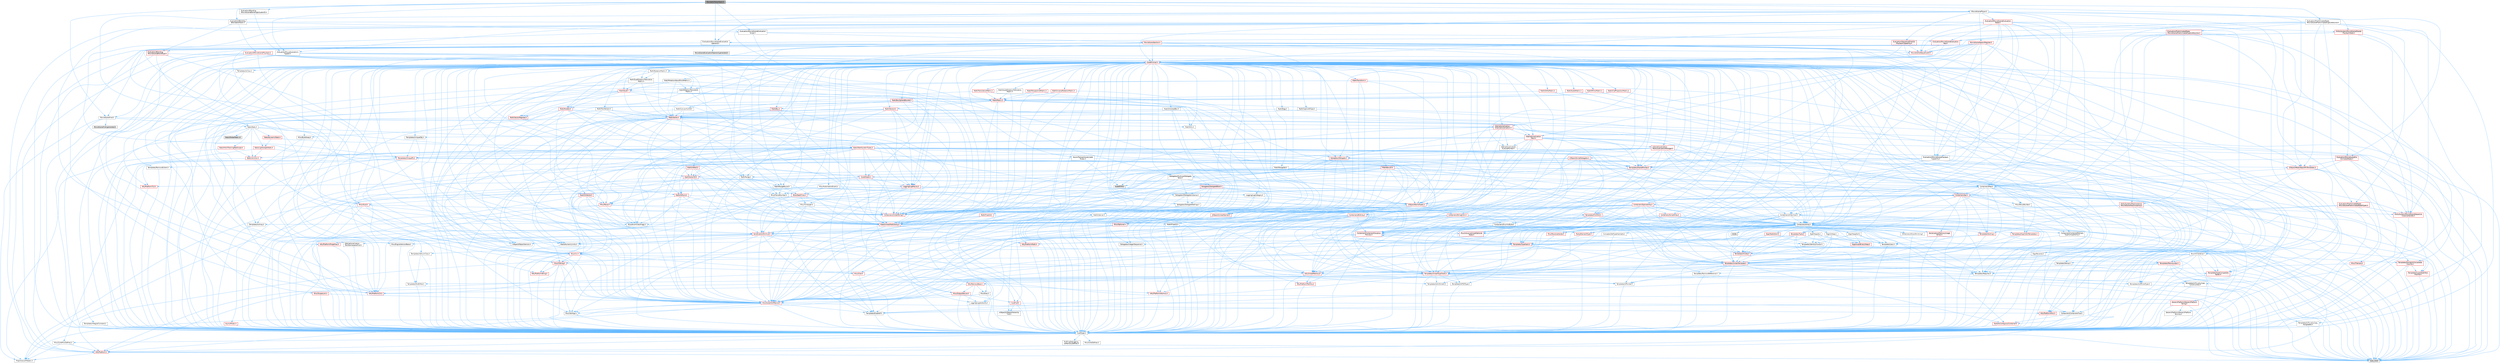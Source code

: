 digraph "BlendableTokenStack.h"
{
 // INTERACTIVE_SVG=YES
 // LATEX_PDF_SIZE
  bgcolor="transparent";
  edge [fontname=Helvetica,fontsize=10,labelfontname=Helvetica,labelfontsize=10];
  node [fontname=Helvetica,fontsize=10,shape=box,height=0.2,width=0.4];
  Node1 [id="Node000001",label="BlendableTokenStack.h",height=0.2,width=0.4,color="gray40", fillcolor="grey60", style="filled", fontcolor="black",tooltip=" "];
  Node1 -> Node2 [id="edge1_Node000001_Node000002",color="steelblue1",style="solid",tooltip=" "];
  Node2 [id="Node000002",label="MovieSceneFwd.h",height=0.2,width=0.4,color="grey40", fillcolor="white", style="filled",URL="$d7/d70/MovieSceneFwd_8h.html",tooltip=" "];
  Node2 -> Node3 [id="edge2_Node000002_Node000003",color="steelblue1",style="solid",tooltip=" "];
  Node3 [id="Node000003",label="CoreTypes.h",height=0.2,width=0.4,color="grey40", fillcolor="white", style="filled",URL="$dc/dec/CoreTypes_8h.html",tooltip=" "];
  Node3 -> Node4 [id="edge3_Node000003_Node000004",color="steelblue1",style="solid",tooltip=" "];
  Node4 [id="Node000004",label="HAL/Platform.h",height=0.2,width=0.4,color="red", fillcolor="#FFF0F0", style="filled",URL="$d9/dd0/Platform_8h.html",tooltip=" "];
  Node4 -> Node7 [id="edge4_Node000004_Node000007",color="steelblue1",style="solid",tooltip=" "];
  Node7 [id="Node000007",label="type_traits",height=0.2,width=0.4,color="grey60", fillcolor="#E0E0E0", style="filled",tooltip=" "];
  Node4 -> Node8 [id="edge5_Node000004_Node000008",color="steelblue1",style="solid",tooltip=" "];
  Node8 [id="Node000008",label="PreprocessorHelpers.h",height=0.2,width=0.4,color="grey40", fillcolor="white", style="filled",URL="$db/ddb/PreprocessorHelpers_8h.html",tooltip=" "];
  Node3 -> Node14 [id="edge6_Node000003_Node000014",color="steelblue1",style="solid",tooltip=" "];
  Node14 [id="Node000014",label="ProfilingDebugging\l/UMemoryDefines.h",height=0.2,width=0.4,color="grey40", fillcolor="white", style="filled",URL="$d2/da2/UMemoryDefines_8h.html",tooltip=" "];
  Node3 -> Node15 [id="edge7_Node000003_Node000015",color="steelblue1",style="solid",tooltip=" "];
  Node15 [id="Node000015",label="Misc/CoreMiscDefines.h",height=0.2,width=0.4,color="grey40", fillcolor="white", style="filled",URL="$da/d38/CoreMiscDefines_8h.html",tooltip=" "];
  Node15 -> Node4 [id="edge8_Node000015_Node000004",color="steelblue1",style="solid",tooltip=" "];
  Node15 -> Node8 [id="edge9_Node000015_Node000008",color="steelblue1",style="solid",tooltip=" "];
  Node3 -> Node16 [id="edge10_Node000003_Node000016",color="steelblue1",style="solid",tooltip=" "];
  Node16 [id="Node000016",label="Misc/CoreDefines.h",height=0.2,width=0.4,color="grey40", fillcolor="white", style="filled",URL="$d3/dd2/CoreDefines_8h.html",tooltip=" "];
  Node2 -> Node17 [id="edge11_Node000002_Node000017",color="steelblue1",style="solid",tooltip=" "];
  Node17 [id="Node000017",label="Stats/Stats.h",height=0.2,width=0.4,color="grey40", fillcolor="white", style="filled",URL="$dc/d09/Stats_8h.html",tooltip=" "];
  Node17 -> Node18 [id="edge12_Node000017_Node000018",color="steelblue1",style="solid",tooltip=" "];
  Node18 [id="Node000018",label="CoreGlobals.h",height=0.2,width=0.4,color="red", fillcolor="#FFF0F0", style="filled",URL="$d5/d8c/CoreGlobals_8h.html",tooltip=" "];
  Node18 -> Node19 [id="edge13_Node000018_Node000019",color="steelblue1",style="solid",tooltip=" "];
  Node19 [id="Node000019",label="Containers/UnrealString.h",height=0.2,width=0.4,color="red", fillcolor="#FFF0F0", style="filled",URL="$d5/dba/UnrealString_8h.html",tooltip=" "];
  Node18 -> Node3 [id="edge14_Node000018_Node000003",color="steelblue1",style="solid",tooltip=" "];
  Node18 -> Node27 [id="edge15_Node000018_Node000027",color="steelblue1",style="solid",tooltip=" "];
  Node27 [id="Node000027",label="HAL/PlatformTLS.h",height=0.2,width=0.4,color="red", fillcolor="#FFF0F0", style="filled",URL="$d0/def/PlatformTLS_8h.html",tooltip=" "];
  Node27 -> Node3 [id="edge16_Node000027_Node000003",color="steelblue1",style="solid",tooltip=" "];
  Node18 -> Node30 [id="edge17_Node000018_Node000030",color="steelblue1",style="solid",tooltip=" "];
  Node30 [id="Node000030",label="Logging/LogMacros.h",height=0.2,width=0.4,color="red", fillcolor="#FFF0F0", style="filled",URL="$d0/d16/LogMacros_8h.html",tooltip=" "];
  Node30 -> Node19 [id="edge18_Node000030_Node000019",color="steelblue1",style="solid",tooltip=" "];
  Node30 -> Node3 [id="edge19_Node000030_Node000003",color="steelblue1",style="solid",tooltip=" "];
  Node30 -> Node8 [id="edge20_Node000030_Node000008",color="steelblue1",style="solid",tooltip=" "];
  Node30 -> Node31 [id="edge21_Node000030_Node000031",color="steelblue1",style="solid",tooltip=" "];
  Node31 [id="Node000031",label="Logging/LogCategory.h",height=0.2,width=0.4,color="grey40", fillcolor="white", style="filled",URL="$d9/d36/LogCategory_8h.html",tooltip=" "];
  Node31 -> Node3 [id="edge22_Node000031_Node000003",color="steelblue1",style="solid",tooltip=" "];
  Node31 -> Node32 [id="edge23_Node000031_Node000032",color="steelblue1",style="solid",tooltip=" "];
  Node32 [id="Node000032",label="Logging/LogVerbosity.h",height=0.2,width=0.4,color="grey40", fillcolor="white", style="filled",URL="$d2/d8f/LogVerbosity_8h.html",tooltip=" "];
  Node32 -> Node3 [id="edge24_Node000032_Node000003",color="steelblue1",style="solid",tooltip=" "];
  Node31 -> Node33 [id="edge25_Node000031_Node000033",color="steelblue1",style="solid",tooltip=" "];
  Node33 [id="Node000033",label="UObject/NameTypes.h",height=0.2,width=0.4,color="red", fillcolor="#FFF0F0", style="filled",URL="$d6/d35/NameTypes_8h.html",tooltip=" "];
  Node33 -> Node3 [id="edge26_Node000033_Node000003",color="steelblue1",style="solid",tooltip=" "];
  Node33 -> Node34 [id="edge27_Node000033_Node000034",color="steelblue1",style="solid",tooltip=" "];
  Node34 [id="Node000034",label="Misc/AssertionMacros.h",height=0.2,width=0.4,color="red", fillcolor="#FFF0F0", style="filled",URL="$d0/dfa/AssertionMacros_8h.html",tooltip=" "];
  Node34 -> Node3 [id="edge28_Node000034_Node000003",color="steelblue1",style="solid",tooltip=" "];
  Node34 -> Node4 [id="edge29_Node000034_Node000004",color="steelblue1",style="solid",tooltip=" "];
  Node34 -> Node35 [id="edge30_Node000034_Node000035",color="steelblue1",style="solid",tooltip=" "];
  Node35 [id="Node000035",label="HAL/PlatformMisc.h",height=0.2,width=0.4,color="red", fillcolor="#FFF0F0", style="filled",URL="$d0/df5/PlatformMisc_8h.html",tooltip=" "];
  Node35 -> Node3 [id="edge31_Node000035_Node000003",color="steelblue1",style="solid",tooltip=" "];
  Node34 -> Node8 [id="edge32_Node000034_Node000008",color="steelblue1",style="solid",tooltip=" "];
  Node34 -> Node67 [id="edge33_Node000034_Node000067",color="steelblue1",style="solid",tooltip=" "];
  Node67 [id="Node000067",label="Templates/EnableIf.h",height=0.2,width=0.4,color="grey40", fillcolor="white", style="filled",URL="$d7/d60/EnableIf_8h.html",tooltip=" "];
  Node67 -> Node3 [id="edge34_Node000067_Node000003",color="steelblue1",style="solid",tooltip=" "];
  Node34 -> Node73 [id="edge35_Node000034_Node000073",color="steelblue1",style="solid",tooltip=" "];
  Node73 [id="Node000073",label="Misc/VarArgs.h",height=0.2,width=0.4,color="grey40", fillcolor="white", style="filled",URL="$d5/d6f/VarArgs_8h.html",tooltip=" "];
  Node73 -> Node3 [id="edge36_Node000073_Node000003",color="steelblue1",style="solid",tooltip=" "];
  Node33 -> Node81 [id="edge37_Node000033_Node000081",color="steelblue1",style="solid",tooltip=" "];
  Node81 [id="Node000081",label="HAL/UnrealMemory.h",height=0.2,width=0.4,color="red", fillcolor="#FFF0F0", style="filled",URL="$d9/d96/UnrealMemory_8h.html",tooltip=" "];
  Node81 -> Node3 [id="edge38_Node000081_Node000003",color="steelblue1",style="solid",tooltip=" "];
  Node81 -> Node85 [id="edge39_Node000081_Node000085",color="steelblue1",style="solid",tooltip=" "];
  Node85 [id="Node000085",label="HAL/MemoryBase.h",height=0.2,width=0.4,color="red", fillcolor="#FFF0F0", style="filled",URL="$d6/d9f/MemoryBase_8h.html",tooltip=" "];
  Node85 -> Node3 [id="edge40_Node000085_Node000003",color="steelblue1",style="solid",tooltip=" "];
  Node85 -> Node60 [id="edge41_Node000085_Node000060",color="steelblue1",style="solid",tooltip=" "];
  Node60 [id="Node000060",label="HAL/PlatformAtomics.h",height=0.2,width=0.4,color="red", fillcolor="#FFF0F0", style="filled",URL="$d3/d36/PlatformAtomics_8h.html",tooltip=" "];
  Node60 -> Node3 [id="edge42_Node000060_Node000003",color="steelblue1",style="solid",tooltip=" "];
  Node85 -> Node43 [id="edge43_Node000085_Node000043",color="steelblue1",style="solid",tooltip=" "];
  Node43 [id="Node000043",label="HAL/PlatformCrt.h",height=0.2,width=0.4,color="red", fillcolor="#FFF0F0", style="filled",URL="$d8/d75/PlatformCrt_8h.html",tooltip=" "];
  Node85 -> Node86 [id="edge44_Node000085_Node000086",color="steelblue1",style="solid",tooltip=" "];
  Node86 [id="Node000086",label="Misc/Exec.h",height=0.2,width=0.4,color="grey40", fillcolor="white", style="filled",URL="$de/ddb/Exec_8h.html",tooltip=" "];
  Node86 -> Node3 [id="edge45_Node000086_Node000003",color="steelblue1",style="solid",tooltip=" "];
  Node86 -> Node34 [id="edge46_Node000086_Node000034",color="steelblue1",style="solid",tooltip=" "];
  Node85 -> Node87 [id="edge47_Node000085_Node000087",color="steelblue1",style="solid",tooltip=" "];
  Node87 [id="Node000087",label="Misc/OutputDevice.h",height=0.2,width=0.4,color="red", fillcolor="#FFF0F0", style="filled",URL="$d7/d32/OutputDevice_8h.html",tooltip=" "];
  Node87 -> Node39 [id="edge48_Node000087_Node000039",color="steelblue1",style="solid",tooltip=" "];
  Node39 [id="Node000039",label="CoreFwd.h",height=0.2,width=0.4,color="red", fillcolor="#FFF0F0", style="filled",URL="$d1/d1e/CoreFwd_8h.html",tooltip=" "];
  Node39 -> Node3 [id="edge49_Node000039_Node000003",color="steelblue1",style="solid",tooltip=" "];
  Node39 -> Node23 [id="edge50_Node000039_Node000023",color="steelblue1",style="solid",tooltip=" "];
  Node23 [id="Node000023",label="Containers/ContainersFwd.h",height=0.2,width=0.4,color="grey40", fillcolor="white", style="filled",URL="$d4/d0a/ContainersFwd_8h.html",tooltip=" "];
  Node23 -> Node4 [id="edge51_Node000023_Node000004",color="steelblue1",style="solid",tooltip=" "];
  Node23 -> Node3 [id="edge52_Node000023_Node000003",color="steelblue1",style="solid",tooltip=" "];
  Node23 -> Node24 [id="edge53_Node000023_Node000024",color="steelblue1",style="solid",tooltip=" "];
  Node24 [id="Node000024",label="Traits/IsContiguousContainer.h",height=0.2,width=0.4,color="red", fillcolor="#FFF0F0", style="filled",URL="$d5/d3c/IsContiguousContainer_8h.html",tooltip=" "];
  Node24 -> Node3 [id="edge54_Node000024_Node000003",color="steelblue1",style="solid",tooltip=" "];
  Node39 -> Node41 [id="edge55_Node000039_Node000041",color="steelblue1",style="solid",tooltip=" "];
  Node41 [id="Node000041",label="UObject/UObjectHierarchy\lFwd.h",height=0.2,width=0.4,color="grey40", fillcolor="white", style="filled",URL="$d3/d13/UObjectHierarchyFwd_8h.html",tooltip=" "];
  Node87 -> Node3 [id="edge56_Node000087_Node000003",color="steelblue1",style="solid",tooltip=" "];
  Node87 -> Node32 [id="edge57_Node000087_Node000032",color="steelblue1",style="solid",tooltip=" "];
  Node87 -> Node73 [id="edge58_Node000087_Node000073",color="steelblue1",style="solid",tooltip=" "];
  Node81 -> Node97 [id="edge59_Node000081_Node000097",color="steelblue1",style="solid",tooltip=" "];
  Node97 [id="Node000097",label="HAL/PlatformMemory.h",height=0.2,width=0.4,color="red", fillcolor="#FFF0F0", style="filled",URL="$de/d68/PlatformMemory_8h.html",tooltip=" "];
  Node97 -> Node3 [id="edge60_Node000097_Node000003",color="steelblue1",style="solid",tooltip=" "];
  Node81 -> Node100 [id="edge61_Node000081_Node000100",color="steelblue1",style="solid",tooltip=" "];
  Node100 [id="Node000100",label="Templates/IsPointer.h",height=0.2,width=0.4,color="grey40", fillcolor="white", style="filled",URL="$d7/d05/IsPointer_8h.html",tooltip=" "];
  Node100 -> Node3 [id="edge62_Node000100_Node000003",color="steelblue1",style="solid",tooltip=" "];
  Node33 -> Node101 [id="edge63_Node000033_Node000101",color="steelblue1",style="solid",tooltip=" "];
  Node101 [id="Node000101",label="Templates/UnrealTypeTraits.h",height=0.2,width=0.4,color="red", fillcolor="#FFF0F0", style="filled",URL="$d2/d2d/UnrealTypeTraits_8h.html",tooltip=" "];
  Node101 -> Node3 [id="edge64_Node000101_Node000003",color="steelblue1",style="solid",tooltip=" "];
  Node101 -> Node100 [id="edge65_Node000101_Node000100",color="steelblue1",style="solid",tooltip=" "];
  Node101 -> Node34 [id="edge66_Node000101_Node000034",color="steelblue1",style="solid",tooltip=" "];
  Node101 -> Node93 [id="edge67_Node000101_Node000093",color="steelblue1",style="solid",tooltip=" "];
  Node93 [id="Node000093",label="Templates/AndOrNot.h",height=0.2,width=0.4,color="grey40", fillcolor="white", style="filled",URL="$db/d0a/AndOrNot_8h.html",tooltip=" "];
  Node93 -> Node3 [id="edge68_Node000093_Node000003",color="steelblue1",style="solid",tooltip=" "];
  Node101 -> Node67 [id="edge69_Node000101_Node000067",color="steelblue1",style="solid",tooltip=" "];
  Node101 -> Node102 [id="edge70_Node000101_Node000102",color="steelblue1",style="solid",tooltip=" "];
  Node102 [id="Node000102",label="Templates/IsArithmetic.h",height=0.2,width=0.4,color="grey40", fillcolor="white", style="filled",URL="$d2/d5d/IsArithmetic_8h.html",tooltip=" "];
  Node102 -> Node3 [id="edge71_Node000102_Node000003",color="steelblue1",style="solid",tooltip=" "];
  Node101 -> Node104 [id="edge72_Node000101_Node000104",color="steelblue1",style="solid",tooltip=" "];
  Node104 [id="Node000104",label="Templates/IsPODType.h",height=0.2,width=0.4,color="grey40", fillcolor="white", style="filled",URL="$d7/db1/IsPODType_8h.html",tooltip=" "];
  Node104 -> Node3 [id="edge73_Node000104_Node000003",color="steelblue1",style="solid",tooltip=" "];
  Node101 -> Node105 [id="edge74_Node000101_Node000105",color="steelblue1",style="solid",tooltip=" "];
  Node105 [id="Node000105",label="Templates/IsUECoreType.h",height=0.2,width=0.4,color="grey40", fillcolor="white", style="filled",URL="$d1/db8/IsUECoreType_8h.html",tooltip=" "];
  Node105 -> Node3 [id="edge75_Node000105_Node000003",color="steelblue1",style="solid",tooltip=" "];
  Node105 -> Node7 [id="edge76_Node000105_Node000007",color="steelblue1",style="solid",tooltip=" "];
  Node101 -> Node94 [id="edge77_Node000101_Node000094",color="steelblue1",style="solid",tooltip=" "];
  Node94 [id="Node000094",label="Templates/IsTriviallyCopy\lConstructible.h",height=0.2,width=0.4,color="grey40", fillcolor="white", style="filled",URL="$d3/d78/IsTriviallyCopyConstructible_8h.html",tooltip=" "];
  Node94 -> Node3 [id="edge78_Node000094_Node000003",color="steelblue1",style="solid",tooltip=" "];
  Node94 -> Node7 [id="edge79_Node000094_Node000007",color="steelblue1",style="solid",tooltip=" "];
  Node33 -> Node106 [id="edge80_Node000033_Node000106",color="steelblue1",style="solid",tooltip=" "];
  Node106 [id="Node000106",label="Templates/UnrealTemplate.h",height=0.2,width=0.4,color="red", fillcolor="#FFF0F0", style="filled",URL="$d4/d24/UnrealTemplate_8h.html",tooltip=" "];
  Node106 -> Node3 [id="edge81_Node000106_Node000003",color="steelblue1",style="solid",tooltip=" "];
  Node106 -> Node100 [id="edge82_Node000106_Node000100",color="steelblue1",style="solid",tooltip=" "];
  Node106 -> Node81 [id="edge83_Node000106_Node000081",color="steelblue1",style="solid",tooltip=" "];
  Node106 -> Node101 [id="edge84_Node000106_Node000101",color="steelblue1",style="solid",tooltip=" "];
  Node106 -> Node109 [id="edge85_Node000106_Node000109",color="steelblue1",style="solid",tooltip=" "];
  Node109 [id="Node000109",label="Templates/RemoveReference.h",height=0.2,width=0.4,color="grey40", fillcolor="white", style="filled",URL="$da/dbe/RemoveReference_8h.html",tooltip=" "];
  Node109 -> Node3 [id="edge86_Node000109_Node000003",color="steelblue1",style="solid",tooltip=" "];
  Node106 -> Node75 [id="edge87_Node000106_Node000075",color="steelblue1",style="solid",tooltip=" "];
  Node75 [id="Node000075",label="Templates/Requires.h",height=0.2,width=0.4,color="grey40", fillcolor="white", style="filled",URL="$dc/d96/Requires_8h.html",tooltip=" "];
  Node75 -> Node67 [id="edge88_Node000075_Node000067",color="steelblue1",style="solid",tooltip=" "];
  Node75 -> Node7 [id="edge89_Node000075_Node000007",color="steelblue1",style="solid",tooltip=" "];
  Node106 -> Node110 [id="edge90_Node000106_Node000110",color="steelblue1",style="solid",tooltip=" "];
  Node110 [id="Node000110",label="Templates/TypeCompatible\lBytes.h",height=0.2,width=0.4,color="red", fillcolor="#FFF0F0", style="filled",URL="$df/d0a/TypeCompatibleBytes_8h.html",tooltip=" "];
  Node110 -> Node3 [id="edge91_Node000110_Node000003",color="steelblue1",style="solid",tooltip=" "];
  Node110 -> Node7 [id="edge92_Node000110_Node000007",color="steelblue1",style="solid",tooltip=" "];
  Node106 -> Node24 [id="edge93_Node000106_Node000024",color="steelblue1",style="solid",tooltip=" "];
  Node106 -> Node7 [id="edge94_Node000106_Node000007",color="steelblue1",style="solid",tooltip=" "];
  Node33 -> Node19 [id="edge95_Node000033_Node000019",color="steelblue1",style="solid",tooltip=" "];
  Node33 -> Node115 [id="edge96_Node000033_Node000115",color="steelblue1",style="solid",tooltip=" "];
  Node115 [id="Node000115",label="Containers/StringConv.h",height=0.2,width=0.4,color="red", fillcolor="#FFF0F0", style="filled",URL="$d3/ddf/StringConv_8h.html",tooltip=" "];
  Node115 -> Node3 [id="edge97_Node000115_Node000003",color="steelblue1",style="solid",tooltip=" "];
  Node115 -> Node34 [id="edge98_Node000115_Node000034",color="steelblue1",style="solid",tooltip=" "];
  Node115 -> Node116 [id="edge99_Node000115_Node000116",color="steelblue1",style="solid",tooltip=" "];
  Node116 [id="Node000116",label="Containers/ContainerAllocation\lPolicies.h",height=0.2,width=0.4,color="red", fillcolor="#FFF0F0", style="filled",URL="$d7/dff/ContainerAllocationPolicies_8h.html",tooltip=" "];
  Node116 -> Node3 [id="edge100_Node000116_Node000003",color="steelblue1",style="solid",tooltip=" "];
  Node116 -> Node116 [id="edge101_Node000116_Node000116",color="steelblue1",style="solid",tooltip=" "];
  Node116 -> Node118 [id="edge102_Node000116_Node000118",color="steelblue1",style="solid",tooltip=" "];
  Node118 [id="Node000118",label="HAL/PlatformMath.h",height=0.2,width=0.4,color="red", fillcolor="#FFF0F0", style="filled",URL="$dc/d53/PlatformMath_8h.html",tooltip=" "];
  Node118 -> Node3 [id="edge103_Node000118_Node000003",color="steelblue1",style="solid",tooltip=" "];
  Node116 -> Node81 [id="edge104_Node000116_Node000081",color="steelblue1",style="solid",tooltip=" "];
  Node116 -> Node53 [id="edge105_Node000116_Node000053",color="steelblue1",style="solid",tooltip=" "];
  Node53 [id="Node000053",label="Math/NumericLimits.h",height=0.2,width=0.4,color="grey40", fillcolor="white", style="filled",URL="$df/d1b/NumericLimits_8h.html",tooltip=" "];
  Node53 -> Node3 [id="edge106_Node000053_Node000003",color="steelblue1",style="solid",tooltip=" "];
  Node116 -> Node34 [id="edge107_Node000116_Node000034",color="steelblue1",style="solid",tooltip=" "];
  Node116 -> Node127 [id="edge108_Node000116_Node000127",color="steelblue1",style="solid",tooltip=" "];
  Node127 [id="Node000127",label="Templates/MemoryOps.h",height=0.2,width=0.4,color="red", fillcolor="#FFF0F0", style="filled",URL="$db/dea/MemoryOps_8h.html",tooltip=" "];
  Node127 -> Node3 [id="edge109_Node000127_Node000003",color="steelblue1",style="solid",tooltip=" "];
  Node127 -> Node81 [id="edge110_Node000127_Node000081",color="steelblue1",style="solid",tooltip=" "];
  Node127 -> Node95 [id="edge111_Node000127_Node000095",color="steelblue1",style="solid",tooltip=" "];
  Node95 [id="Node000095",label="Templates/IsTriviallyCopy\lAssignable.h",height=0.2,width=0.4,color="grey40", fillcolor="white", style="filled",URL="$d2/df2/IsTriviallyCopyAssignable_8h.html",tooltip=" "];
  Node95 -> Node3 [id="edge112_Node000095_Node000003",color="steelblue1",style="solid",tooltip=" "];
  Node95 -> Node7 [id="edge113_Node000095_Node000007",color="steelblue1",style="solid",tooltip=" "];
  Node127 -> Node94 [id="edge114_Node000127_Node000094",color="steelblue1",style="solid",tooltip=" "];
  Node127 -> Node75 [id="edge115_Node000127_Node000075",color="steelblue1",style="solid",tooltip=" "];
  Node127 -> Node101 [id="edge116_Node000127_Node000101",color="steelblue1",style="solid",tooltip=" "];
  Node127 -> Node7 [id="edge117_Node000127_Node000007",color="steelblue1",style="solid",tooltip=" "];
  Node116 -> Node110 [id="edge118_Node000116_Node000110",color="steelblue1",style="solid",tooltip=" "];
  Node116 -> Node7 [id="edge119_Node000116_Node000007",color="steelblue1",style="solid",tooltip=" "];
  Node115 -> Node128 [id="edge120_Node000115_Node000128",color="steelblue1",style="solid",tooltip=" "];
  Node128 [id="Node000128",label="Containers/Array.h",height=0.2,width=0.4,color="grey40", fillcolor="white", style="filled",URL="$df/dd0/Array_8h.html",tooltip=" "];
  Node128 -> Node3 [id="edge121_Node000128_Node000003",color="steelblue1",style="solid",tooltip=" "];
  Node128 -> Node34 [id="edge122_Node000128_Node000034",color="steelblue1",style="solid",tooltip=" "];
  Node128 -> Node129 [id="edge123_Node000128_Node000129",color="steelblue1",style="solid",tooltip=" "];
  Node129 [id="Node000129",label="Misc/IntrusiveUnsetOptional\lState.h",height=0.2,width=0.4,color="red", fillcolor="#FFF0F0", style="filled",URL="$d2/d0a/IntrusiveUnsetOptionalState_8h.html",tooltip=" "];
  Node128 -> Node131 [id="edge124_Node000128_Node000131",color="steelblue1",style="solid",tooltip=" "];
  Node131 [id="Node000131",label="Misc/ReverseIterate.h",height=0.2,width=0.4,color="red", fillcolor="#FFF0F0", style="filled",URL="$db/de3/ReverseIterate_8h.html",tooltip=" "];
  Node131 -> Node4 [id="edge125_Node000131_Node000004",color="steelblue1",style="solid",tooltip=" "];
  Node128 -> Node81 [id="edge126_Node000128_Node000081",color="steelblue1",style="solid",tooltip=" "];
  Node128 -> Node101 [id="edge127_Node000128_Node000101",color="steelblue1",style="solid",tooltip=" "];
  Node128 -> Node106 [id="edge128_Node000128_Node000106",color="steelblue1",style="solid",tooltip=" "];
  Node128 -> Node133 [id="edge129_Node000128_Node000133",color="steelblue1",style="solid",tooltip=" "];
  Node133 [id="Node000133",label="Containers/AllowShrinking.h",height=0.2,width=0.4,color="grey40", fillcolor="white", style="filled",URL="$d7/d1a/AllowShrinking_8h.html",tooltip=" "];
  Node133 -> Node3 [id="edge130_Node000133_Node000003",color="steelblue1",style="solid",tooltip=" "];
  Node128 -> Node116 [id="edge131_Node000128_Node000116",color="steelblue1",style="solid",tooltip=" "];
  Node128 -> Node134 [id="edge132_Node000128_Node000134",color="steelblue1",style="solid",tooltip=" "];
  Node134 [id="Node000134",label="Containers/ContainerElement\lTypeCompatibility.h",height=0.2,width=0.4,color="grey40", fillcolor="white", style="filled",URL="$df/ddf/ContainerElementTypeCompatibility_8h.html",tooltip=" "];
  Node134 -> Node3 [id="edge133_Node000134_Node000003",color="steelblue1",style="solid",tooltip=" "];
  Node134 -> Node101 [id="edge134_Node000134_Node000101",color="steelblue1",style="solid",tooltip=" "];
  Node128 -> Node135 [id="edge135_Node000128_Node000135",color="steelblue1",style="solid",tooltip=" "];
  Node135 [id="Node000135",label="Serialization/Archive.h",height=0.2,width=0.4,color="red", fillcolor="#FFF0F0", style="filled",URL="$d7/d3b/Archive_8h.html",tooltip=" "];
  Node135 -> Node39 [id="edge136_Node000135_Node000039",color="steelblue1",style="solid",tooltip=" "];
  Node135 -> Node3 [id="edge137_Node000135_Node000003",color="steelblue1",style="solid",tooltip=" "];
  Node135 -> Node136 [id="edge138_Node000135_Node000136",color="steelblue1",style="solid",tooltip=" "];
  Node136 [id="Node000136",label="HAL/PlatformProperties.h",height=0.2,width=0.4,color="red", fillcolor="#FFF0F0", style="filled",URL="$d9/db0/PlatformProperties_8h.html",tooltip=" "];
  Node136 -> Node3 [id="edge139_Node000136_Node000003",color="steelblue1",style="solid",tooltip=" "];
  Node135 -> Node139 [id="edge140_Node000135_Node000139",color="steelblue1",style="solid",tooltip=" "];
  Node139 [id="Node000139",label="Internationalization\l/TextNamespaceFwd.h",height=0.2,width=0.4,color="grey40", fillcolor="white", style="filled",URL="$d8/d97/TextNamespaceFwd_8h.html",tooltip=" "];
  Node139 -> Node3 [id="edge141_Node000139_Node000003",color="steelblue1",style="solid",tooltip=" "];
  Node135 -> Node34 [id="edge142_Node000135_Node000034",color="steelblue1",style="solid",tooltip=" "];
  Node135 -> Node140 [id="edge143_Node000135_Node000140",color="steelblue1",style="solid",tooltip=" "];
  Node140 [id="Node000140",label="Misc/EngineVersionBase.h",height=0.2,width=0.4,color="grey40", fillcolor="white", style="filled",URL="$d5/d2b/EngineVersionBase_8h.html",tooltip=" "];
  Node140 -> Node3 [id="edge144_Node000140_Node000003",color="steelblue1",style="solid",tooltip=" "];
  Node135 -> Node73 [id="edge145_Node000135_Node000073",color="steelblue1",style="solid",tooltip=" "];
  Node135 -> Node67 [id="edge146_Node000135_Node000067",color="steelblue1",style="solid",tooltip=" "];
  Node135 -> Node143 [id="edge147_Node000135_Node000143",color="steelblue1",style="solid",tooltip=" "];
  Node143 [id="Node000143",label="Templates/IsEnumClass.h",height=0.2,width=0.4,color="grey40", fillcolor="white", style="filled",URL="$d7/d15/IsEnumClass_8h.html",tooltip=" "];
  Node143 -> Node3 [id="edge148_Node000143_Node000003",color="steelblue1",style="solid",tooltip=" "];
  Node143 -> Node93 [id="edge149_Node000143_Node000093",color="steelblue1",style="solid",tooltip=" "];
  Node135 -> Node106 [id="edge150_Node000135_Node000106",color="steelblue1",style="solid",tooltip=" "];
  Node135 -> Node144 [id="edge151_Node000135_Node000144",color="steelblue1",style="solid",tooltip=" "];
  Node144 [id="Node000144",label="UObject/ObjectVersion.h",height=0.2,width=0.4,color="grey40", fillcolor="white", style="filled",URL="$da/d63/ObjectVersion_8h.html",tooltip=" "];
  Node144 -> Node3 [id="edge152_Node000144_Node000003",color="steelblue1",style="solid",tooltip=" "];
  Node128 -> Node145 [id="edge153_Node000128_Node000145",color="steelblue1",style="solid",tooltip=" "];
  Node145 [id="Node000145",label="Serialization/MemoryImage\lWriter.h",height=0.2,width=0.4,color="red", fillcolor="#FFF0F0", style="filled",URL="$d0/d08/MemoryImageWriter_8h.html",tooltip=" "];
  Node145 -> Node3 [id="edge154_Node000145_Node000003",color="steelblue1",style="solid",tooltip=" "];
  Node128 -> Node159 [id="edge155_Node000128_Node000159",color="steelblue1",style="solid",tooltip=" "];
  Node159 [id="Node000159",label="Algo/Heapify.h",height=0.2,width=0.4,color="grey40", fillcolor="white", style="filled",URL="$d0/d2a/Heapify_8h.html",tooltip=" "];
  Node159 -> Node160 [id="edge156_Node000159_Node000160",color="steelblue1",style="solid",tooltip=" "];
  Node160 [id="Node000160",label="Algo/Impl/BinaryHeap.h",height=0.2,width=0.4,color="red", fillcolor="#FFF0F0", style="filled",URL="$d7/da3/Algo_2Impl_2BinaryHeap_8h.html",tooltip=" "];
  Node160 -> Node161 [id="edge157_Node000160_Node000161",color="steelblue1",style="solid",tooltip=" "];
  Node161 [id="Node000161",label="Templates/Invoke.h",height=0.2,width=0.4,color="red", fillcolor="#FFF0F0", style="filled",URL="$d7/deb/Invoke_8h.html",tooltip=" "];
  Node161 -> Node3 [id="edge158_Node000161_Node000003",color="steelblue1",style="solid",tooltip=" "];
  Node161 -> Node106 [id="edge159_Node000161_Node000106",color="steelblue1",style="solid",tooltip=" "];
  Node161 -> Node7 [id="edge160_Node000161_Node000007",color="steelblue1",style="solid",tooltip=" "];
  Node160 -> Node7 [id="edge161_Node000160_Node000007",color="steelblue1",style="solid",tooltip=" "];
  Node159 -> Node165 [id="edge162_Node000159_Node000165",color="steelblue1",style="solid",tooltip=" "];
  Node165 [id="Node000165",label="Templates/IdentityFunctor.h",height=0.2,width=0.4,color="grey40", fillcolor="white", style="filled",URL="$d7/d2e/IdentityFunctor_8h.html",tooltip=" "];
  Node165 -> Node4 [id="edge163_Node000165_Node000004",color="steelblue1",style="solid",tooltip=" "];
  Node159 -> Node161 [id="edge164_Node000159_Node000161",color="steelblue1",style="solid",tooltip=" "];
  Node159 -> Node166 [id="edge165_Node000159_Node000166",color="steelblue1",style="solid",tooltip=" "];
  Node166 [id="Node000166",label="Templates/Less.h",height=0.2,width=0.4,color="grey40", fillcolor="white", style="filled",URL="$de/dc8/Less_8h.html",tooltip=" "];
  Node166 -> Node3 [id="edge166_Node000166_Node000003",color="steelblue1",style="solid",tooltip=" "];
  Node166 -> Node106 [id="edge167_Node000166_Node000106",color="steelblue1",style="solid",tooltip=" "];
  Node159 -> Node106 [id="edge168_Node000159_Node000106",color="steelblue1",style="solid",tooltip=" "];
  Node128 -> Node167 [id="edge169_Node000128_Node000167",color="steelblue1",style="solid",tooltip=" "];
  Node167 [id="Node000167",label="Algo/HeapSort.h",height=0.2,width=0.4,color="grey40", fillcolor="white", style="filled",URL="$d3/d92/HeapSort_8h.html",tooltip=" "];
  Node167 -> Node160 [id="edge170_Node000167_Node000160",color="steelblue1",style="solid",tooltip=" "];
  Node167 -> Node165 [id="edge171_Node000167_Node000165",color="steelblue1",style="solid",tooltip=" "];
  Node167 -> Node166 [id="edge172_Node000167_Node000166",color="steelblue1",style="solid",tooltip=" "];
  Node167 -> Node106 [id="edge173_Node000167_Node000106",color="steelblue1",style="solid",tooltip=" "];
  Node128 -> Node168 [id="edge174_Node000128_Node000168",color="steelblue1",style="solid",tooltip=" "];
  Node168 [id="Node000168",label="Algo/IsHeap.h",height=0.2,width=0.4,color="grey40", fillcolor="white", style="filled",URL="$de/d32/IsHeap_8h.html",tooltip=" "];
  Node168 -> Node160 [id="edge175_Node000168_Node000160",color="steelblue1",style="solid",tooltip=" "];
  Node168 -> Node165 [id="edge176_Node000168_Node000165",color="steelblue1",style="solid",tooltip=" "];
  Node168 -> Node161 [id="edge177_Node000168_Node000161",color="steelblue1",style="solid",tooltip=" "];
  Node168 -> Node166 [id="edge178_Node000168_Node000166",color="steelblue1",style="solid",tooltip=" "];
  Node168 -> Node106 [id="edge179_Node000168_Node000106",color="steelblue1",style="solid",tooltip=" "];
  Node128 -> Node160 [id="edge180_Node000128_Node000160",color="steelblue1",style="solid",tooltip=" "];
  Node128 -> Node169 [id="edge181_Node000128_Node000169",color="steelblue1",style="solid",tooltip=" "];
  Node169 [id="Node000169",label="Algo/StableSort.h",height=0.2,width=0.4,color="red", fillcolor="#FFF0F0", style="filled",URL="$d7/d3c/StableSort_8h.html",tooltip=" "];
  Node169 -> Node165 [id="edge182_Node000169_Node000165",color="steelblue1",style="solid",tooltip=" "];
  Node169 -> Node161 [id="edge183_Node000169_Node000161",color="steelblue1",style="solid",tooltip=" "];
  Node169 -> Node166 [id="edge184_Node000169_Node000166",color="steelblue1",style="solid",tooltip=" "];
  Node169 -> Node106 [id="edge185_Node000169_Node000106",color="steelblue1",style="solid",tooltip=" "];
  Node128 -> Node172 [id="edge186_Node000128_Node000172",color="steelblue1",style="solid",tooltip=" "];
  Node172 [id="Node000172",label="Concepts/GetTypeHashable.h",height=0.2,width=0.4,color="grey40", fillcolor="white", style="filled",URL="$d3/da2/GetTypeHashable_8h.html",tooltip=" "];
  Node172 -> Node3 [id="edge187_Node000172_Node000003",color="steelblue1",style="solid",tooltip=" "];
  Node172 -> Node150 [id="edge188_Node000172_Node000150",color="steelblue1",style="solid",tooltip=" "];
  Node150 [id="Node000150",label="Templates/TypeHash.h",height=0.2,width=0.4,color="red", fillcolor="#FFF0F0", style="filled",URL="$d1/d62/TypeHash_8h.html",tooltip=" "];
  Node150 -> Node3 [id="edge189_Node000150_Node000003",color="steelblue1",style="solid",tooltip=" "];
  Node150 -> Node75 [id="edge190_Node000150_Node000075",color="steelblue1",style="solid",tooltip=" "];
  Node150 -> Node151 [id="edge191_Node000150_Node000151",color="steelblue1",style="solid",tooltip=" "];
  Node151 [id="Node000151",label="Misc/Crc.h",height=0.2,width=0.4,color="red", fillcolor="#FFF0F0", style="filled",URL="$d4/dd2/Crc_8h.html",tooltip=" "];
  Node151 -> Node3 [id="edge192_Node000151_Node000003",color="steelblue1",style="solid",tooltip=" "];
  Node151 -> Node83 [id="edge193_Node000151_Node000083",color="steelblue1",style="solid",tooltip=" "];
  Node83 [id="Node000083",label="HAL/PlatformString.h",height=0.2,width=0.4,color="red", fillcolor="#FFF0F0", style="filled",URL="$db/db5/PlatformString_8h.html",tooltip=" "];
  Node83 -> Node3 [id="edge194_Node000083_Node000003",color="steelblue1",style="solid",tooltip=" "];
  Node151 -> Node34 [id="edge195_Node000151_Node000034",color="steelblue1",style="solid",tooltip=" "];
  Node151 -> Node152 [id="edge196_Node000151_Node000152",color="steelblue1",style="solid",tooltip=" "];
  Node152 [id="Node000152",label="Misc/CString.h",height=0.2,width=0.4,color="red", fillcolor="#FFF0F0", style="filled",URL="$d2/d49/CString_8h.html",tooltip=" "];
  Node152 -> Node3 [id="edge197_Node000152_Node000003",color="steelblue1",style="solid",tooltip=" "];
  Node152 -> Node43 [id="edge198_Node000152_Node000043",color="steelblue1",style="solid",tooltip=" "];
  Node152 -> Node83 [id="edge199_Node000152_Node000083",color="steelblue1",style="solid",tooltip=" "];
  Node152 -> Node34 [id="edge200_Node000152_Node000034",color="steelblue1",style="solid",tooltip=" "];
  Node152 -> Node153 [id="edge201_Node000152_Node000153",color="steelblue1",style="solid",tooltip=" "];
  Node153 [id="Node000153",label="Misc/Char.h",height=0.2,width=0.4,color="red", fillcolor="#FFF0F0", style="filled",URL="$d0/d58/Char_8h.html",tooltip=" "];
  Node153 -> Node3 [id="edge202_Node000153_Node000003",color="steelblue1",style="solid",tooltip=" "];
  Node153 -> Node7 [id="edge203_Node000153_Node000007",color="steelblue1",style="solid",tooltip=" "];
  Node152 -> Node73 [id="edge204_Node000152_Node000073",color="steelblue1",style="solid",tooltip=" "];
  Node151 -> Node153 [id="edge205_Node000151_Node000153",color="steelblue1",style="solid",tooltip=" "];
  Node151 -> Node101 [id="edge206_Node000151_Node000101",color="steelblue1",style="solid",tooltip=" "];
  Node150 -> Node7 [id="edge207_Node000150_Node000007",color="steelblue1",style="solid",tooltip=" "];
  Node128 -> Node165 [id="edge208_Node000128_Node000165",color="steelblue1",style="solid",tooltip=" "];
  Node128 -> Node161 [id="edge209_Node000128_Node000161",color="steelblue1",style="solid",tooltip=" "];
  Node128 -> Node166 [id="edge210_Node000128_Node000166",color="steelblue1",style="solid",tooltip=" "];
  Node128 -> Node173 [id="edge211_Node000128_Node000173",color="steelblue1",style="solid",tooltip=" "];
  Node173 [id="Node000173",label="Templates/LosesQualifiers\lFromTo.h",height=0.2,width=0.4,color="red", fillcolor="#FFF0F0", style="filled",URL="$d2/db3/LosesQualifiersFromTo_8h.html",tooltip=" "];
  Node173 -> Node7 [id="edge212_Node000173_Node000007",color="steelblue1",style="solid",tooltip=" "];
  Node128 -> Node75 [id="edge213_Node000128_Node000075",color="steelblue1",style="solid",tooltip=" "];
  Node128 -> Node174 [id="edge214_Node000128_Node000174",color="steelblue1",style="solid",tooltip=" "];
  Node174 [id="Node000174",label="Templates/Sorting.h",height=0.2,width=0.4,color="red", fillcolor="#FFF0F0", style="filled",URL="$d3/d9e/Sorting_8h.html",tooltip=" "];
  Node174 -> Node3 [id="edge215_Node000174_Node000003",color="steelblue1",style="solid",tooltip=" "];
  Node174 -> Node118 [id="edge216_Node000174_Node000118",color="steelblue1",style="solid",tooltip=" "];
  Node174 -> Node166 [id="edge217_Node000174_Node000166",color="steelblue1",style="solid",tooltip=" "];
  Node128 -> Node178 [id="edge218_Node000128_Node000178",color="steelblue1",style="solid",tooltip=" "];
  Node178 [id="Node000178",label="Templates/AlignmentTemplates.h",height=0.2,width=0.4,color="red", fillcolor="#FFF0F0", style="filled",URL="$dd/d32/AlignmentTemplates_8h.html",tooltip=" "];
  Node178 -> Node3 [id="edge219_Node000178_Node000003",color="steelblue1",style="solid",tooltip=" "];
  Node178 -> Node100 [id="edge220_Node000178_Node000100",color="steelblue1",style="solid",tooltip=" "];
  Node128 -> Node38 [id="edge221_Node000128_Node000038",color="steelblue1",style="solid",tooltip=" "];
  Node38 [id="Node000038",label="Traits/ElementType.h",height=0.2,width=0.4,color="red", fillcolor="#FFF0F0", style="filled",URL="$d5/d4f/ElementType_8h.html",tooltip=" "];
  Node38 -> Node4 [id="edge222_Node000038_Node000004",color="steelblue1",style="solid",tooltip=" "];
  Node38 -> Node7 [id="edge223_Node000038_Node000007",color="steelblue1",style="solid",tooltip=" "];
  Node128 -> Node124 [id="edge224_Node000128_Node000124",color="steelblue1",style="solid",tooltip=" "];
  Node124 [id="Node000124",label="limits",height=0.2,width=0.4,color="grey60", fillcolor="#E0E0E0", style="filled",tooltip=" "];
  Node128 -> Node7 [id="edge225_Node000128_Node000007",color="steelblue1",style="solid",tooltip=" "];
  Node115 -> Node152 [id="edge226_Node000115_Node000152",color="steelblue1",style="solid",tooltip=" "];
  Node115 -> Node179 [id="edge227_Node000115_Node000179",color="steelblue1",style="solid",tooltip=" "];
  Node179 [id="Node000179",label="Templates/IsArray.h",height=0.2,width=0.4,color="grey40", fillcolor="white", style="filled",URL="$d8/d8d/IsArray_8h.html",tooltip=" "];
  Node179 -> Node3 [id="edge228_Node000179_Node000003",color="steelblue1",style="solid",tooltip=" "];
  Node115 -> Node106 [id="edge229_Node000115_Node000106",color="steelblue1",style="solid",tooltip=" "];
  Node115 -> Node101 [id="edge230_Node000115_Node000101",color="steelblue1",style="solid",tooltip=" "];
  Node115 -> Node38 [id="edge231_Node000115_Node000038",color="steelblue1",style="solid",tooltip=" "];
  Node115 -> Node24 [id="edge232_Node000115_Node000024",color="steelblue1",style="solid",tooltip=" "];
  Node115 -> Node7 [id="edge233_Node000115_Node000007",color="steelblue1",style="solid",tooltip=" "];
  Node33 -> Node180 [id="edge234_Node000033_Node000180",color="steelblue1",style="solid",tooltip=" "];
  Node180 [id="Node000180",label="UObject/UnrealNames.h",height=0.2,width=0.4,color="red", fillcolor="#FFF0F0", style="filled",URL="$d8/db1/UnrealNames_8h.html",tooltip=" "];
  Node180 -> Node3 [id="edge235_Node000180_Node000003",color="steelblue1",style="solid",tooltip=" "];
  Node33 -> Node129 [id="edge236_Node000033_Node000129",color="steelblue1",style="solid",tooltip=" "];
  Node30 -> Node32 [id="edge237_Node000030_Node000032",color="steelblue1",style="solid",tooltip=" "];
  Node30 -> Node34 [id="edge238_Node000030_Node000034",color="steelblue1",style="solid",tooltip=" "];
  Node30 -> Node73 [id="edge239_Node000030_Node000073",color="steelblue1",style="solid",tooltip=" "];
  Node30 -> Node67 [id="edge240_Node000030_Node000067",color="steelblue1",style="solid",tooltip=" "];
  Node30 -> Node7 [id="edge241_Node000030_Node000007",color="steelblue1",style="solid",tooltip=" "];
  Node18 -> Node55 [id="edge242_Node000018_Node000055",color="steelblue1",style="solid",tooltip=" "];
  Node55 [id="Node000055",label="Misc/EnumClassFlags.h",height=0.2,width=0.4,color="grey40", fillcolor="white", style="filled",URL="$d8/de7/EnumClassFlags_8h.html",tooltip=" "];
  Node18 -> Node87 [id="edge243_Node000018_Node000087",color="steelblue1",style="solid",tooltip=" "];
  Node18 -> Node33 [id="edge244_Node000018_Node000033",color="steelblue1",style="solid",tooltip=" "];
  Node17 -> Node3 [id="edge245_Node000017_Node000003",color="steelblue1",style="solid",tooltip=" "];
  Node17 -> Node190 [id="edge246_Node000017_Node000190",color="steelblue1",style="solid",tooltip=" "];
  Node190 [id="Node000190",label="StatsCommon.h",height=0.2,width=0.4,color="red", fillcolor="#FFF0F0", style="filled",URL="$df/d16/StatsCommon_8h.html",tooltip=" "];
  Node190 -> Node3 [id="edge247_Node000190_Node000003",color="steelblue1",style="solid",tooltip=" "];
  Node190 -> Node55 [id="edge248_Node000190_Node000055",color="steelblue1",style="solid",tooltip=" "];
  Node17 -> Node191 [id="edge249_Node000017_Node000191",color="steelblue1",style="solid",tooltip=" "];
  Node191 [id="Node000191",label="Stats/DynamicStats.h",height=0.2,width=0.4,color="red", fillcolor="#FFF0F0", style="filled",URL="$dc/d24/DynamicStats_8h.html",tooltip=" "];
  Node191 -> Node192 [id="edge250_Node000191_Node000192",color="steelblue1",style="solid",tooltip=" "];
  Node192 [id="Node000192",label="Stats/LightweightStats.h",height=0.2,width=0.4,color="red", fillcolor="#FFF0F0", style="filled",URL="$d5/d66/LightweightStats_8h.html",tooltip=" "];
  Node192 -> Node3 [id="edge251_Node000192_Node000003",color="steelblue1",style="solid",tooltip=" "];
  Node192 -> Node18 [id="edge252_Node000192_Node000018",color="steelblue1",style="solid",tooltip=" "];
  Node192 -> Node190 [id="edge253_Node000192_Node000190",color="steelblue1",style="solid",tooltip=" "];
  Node191 -> Node193 [id="edge254_Node000191_Node000193",color="steelblue1",style="solid",tooltip=" "];
  Node193 [id="Node000193",label="Stats/StatsSystemTypes.h",height=0.2,width=0.4,color="red", fillcolor="#FFF0F0", style="filled",URL="$d1/d5a/StatsSystemTypes_8h.html",tooltip=" "];
  Node193 -> Node15 [id="edge255_Node000193_Node000015",color="steelblue1",style="solid",tooltip=" "];
  Node193 -> Node128 [id="edge256_Node000193_Node000128",color="steelblue1",style="solid",tooltip=" "];
  Node193 -> Node116 [id="edge257_Node000193_Node000116",color="steelblue1",style="solid",tooltip=" "];
  Node193 -> Node19 [id="edge258_Node000193_Node000019",color="steelblue1",style="solid",tooltip=" "];
  Node193 -> Node18 [id="edge259_Node000193_Node000018",color="steelblue1",style="solid",tooltip=" "];
  Node193 -> Node3 [id="edge260_Node000193_Node000003",color="steelblue1",style="solid",tooltip=" "];
  Node193 -> Node202 [id="edge261_Node000193_Node000202",color="steelblue1",style="solid",tooltip=" "];
  Node202 [id="Node000202",label="Delegates/Delegate.h",height=0.2,width=0.4,color="red", fillcolor="#FFF0F0", style="filled",URL="$d4/d80/Delegate_8h.html",tooltip=" "];
  Node202 -> Node3 [id="edge262_Node000202_Node000003",color="steelblue1",style="solid",tooltip=" "];
  Node202 -> Node34 [id="edge263_Node000202_Node000034",color="steelblue1",style="solid",tooltip=" "];
  Node202 -> Node33 [id="edge264_Node000202_Node000033",color="steelblue1",style="solid",tooltip=" "];
  Node202 -> Node203 [id="edge265_Node000202_Node000203",color="steelblue1",style="solid",tooltip=" "];
  Node203 [id="Node000203",label="Templates/SharedPointer.h",height=0.2,width=0.4,color="red", fillcolor="#FFF0F0", style="filled",URL="$d2/d17/SharedPointer_8h.html",tooltip=" "];
  Node203 -> Node3 [id="edge266_Node000203_Node000003",color="steelblue1",style="solid",tooltip=" "];
  Node203 -> Node129 [id="edge267_Node000203_Node000129",color="steelblue1",style="solid",tooltip=" "];
  Node203 -> Node204 [id="edge268_Node000203_Node000204",color="steelblue1",style="solid",tooltip=" "];
  Node204 [id="Node000204",label="Templates/PointerIsConvertible\lFromTo.h",height=0.2,width=0.4,color="red", fillcolor="#FFF0F0", style="filled",URL="$d6/d65/PointerIsConvertibleFromTo_8h.html",tooltip=" "];
  Node204 -> Node3 [id="edge269_Node000204_Node000003",color="steelblue1",style="solid",tooltip=" "];
  Node204 -> Node173 [id="edge270_Node000204_Node000173",color="steelblue1",style="solid",tooltip=" "];
  Node204 -> Node7 [id="edge271_Node000204_Node000007",color="steelblue1",style="solid",tooltip=" "];
  Node203 -> Node34 [id="edge272_Node000203_Node000034",color="steelblue1",style="solid",tooltip=" "];
  Node203 -> Node81 [id="edge273_Node000203_Node000081",color="steelblue1",style="solid",tooltip=" "];
  Node203 -> Node128 [id="edge274_Node000203_Node000128",color="steelblue1",style="solid",tooltip=" "];
  Node203 -> Node205 [id="edge275_Node000203_Node000205",color="steelblue1",style="solid",tooltip=" "];
  Node205 [id="Node000205",label="Containers/Map.h",height=0.2,width=0.4,color="grey40", fillcolor="white", style="filled",URL="$df/d79/Map_8h.html",tooltip=" "];
  Node205 -> Node3 [id="edge276_Node000205_Node000003",color="steelblue1",style="solid",tooltip=" "];
  Node205 -> Node206 [id="edge277_Node000205_Node000206",color="steelblue1",style="solid",tooltip=" "];
  Node206 [id="Node000206",label="Algo/Reverse.h",height=0.2,width=0.4,color="grey40", fillcolor="white", style="filled",URL="$d5/d93/Reverse_8h.html",tooltip=" "];
  Node206 -> Node3 [id="edge278_Node000206_Node000003",color="steelblue1",style="solid",tooltip=" "];
  Node206 -> Node106 [id="edge279_Node000206_Node000106",color="steelblue1",style="solid",tooltip=" "];
  Node205 -> Node134 [id="edge280_Node000205_Node000134",color="steelblue1",style="solid",tooltip=" "];
  Node205 -> Node207 [id="edge281_Node000205_Node000207",color="steelblue1",style="solid",tooltip=" "];
  Node207 [id="Node000207",label="Containers/Set.h",height=0.2,width=0.4,color="red", fillcolor="#FFF0F0", style="filled",URL="$d4/d45/Set_8h.html",tooltip=" "];
  Node207 -> Node116 [id="edge282_Node000207_Node000116",color="steelblue1",style="solid",tooltip=" "];
  Node207 -> Node134 [id="edge283_Node000207_Node000134",color="steelblue1",style="solid",tooltip=" "];
  Node207 -> Node209 [id="edge284_Node000207_Node000209",color="steelblue1",style="solid",tooltip=" "];
  Node209 [id="Node000209",label="Containers/SparseArray.h",height=0.2,width=0.4,color="red", fillcolor="#FFF0F0", style="filled",URL="$d5/dbf/SparseArray_8h.html",tooltip=" "];
  Node209 -> Node3 [id="edge285_Node000209_Node000003",color="steelblue1",style="solid",tooltip=" "];
  Node209 -> Node34 [id="edge286_Node000209_Node000034",color="steelblue1",style="solid",tooltip=" "];
  Node209 -> Node81 [id="edge287_Node000209_Node000081",color="steelblue1",style="solid",tooltip=" "];
  Node209 -> Node101 [id="edge288_Node000209_Node000101",color="steelblue1",style="solid",tooltip=" "];
  Node209 -> Node106 [id="edge289_Node000209_Node000106",color="steelblue1",style="solid",tooltip=" "];
  Node209 -> Node116 [id="edge290_Node000209_Node000116",color="steelblue1",style="solid",tooltip=" "];
  Node209 -> Node166 [id="edge291_Node000209_Node000166",color="steelblue1",style="solid",tooltip=" "];
  Node209 -> Node128 [id="edge292_Node000209_Node000128",color="steelblue1",style="solid",tooltip=" "];
  Node209 -> Node177 [id="edge293_Node000209_Node000177",color="steelblue1",style="solid",tooltip=" "];
  Node177 [id="Node000177",label="Math/UnrealMathUtility.h",height=0.2,width=0.4,color="red", fillcolor="#FFF0F0", style="filled",URL="$db/db8/UnrealMathUtility_8h.html",tooltip=" "];
  Node177 -> Node3 [id="edge294_Node000177_Node000003",color="steelblue1",style="solid",tooltip=" "];
  Node177 -> Node34 [id="edge295_Node000177_Node000034",color="steelblue1",style="solid",tooltip=" "];
  Node177 -> Node118 [id="edge296_Node000177_Node000118",color="steelblue1",style="solid",tooltip=" "];
  Node177 -> Node75 [id="edge297_Node000177_Node000075",color="steelblue1",style="solid",tooltip=" "];
  Node209 -> Node210 [id="edge298_Node000209_Node000210",color="steelblue1",style="solid",tooltip=" "];
  Node210 [id="Node000210",label="Containers/ScriptArray.h",height=0.2,width=0.4,color="red", fillcolor="#FFF0F0", style="filled",URL="$dc/daf/ScriptArray_8h.html",tooltip=" "];
  Node210 -> Node3 [id="edge299_Node000210_Node000003",color="steelblue1",style="solid",tooltip=" "];
  Node210 -> Node34 [id="edge300_Node000210_Node000034",color="steelblue1",style="solid",tooltip=" "];
  Node210 -> Node81 [id="edge301_Node000210_Node000081",color="steelblue1",style="solid",tooltip=" "];
  Node210 -> Node133 [id="edge302_Node000210_Node000133",color="steelblue1",style="solid",tooltip=" "];
  Node210 -> Node116 [id="edge303_Node000210_Node000116",color="steelblue1",style="solid",tooltip=" "];
  Node210 -> Node128 [id="edge304_Node000210_Node000128",color="steelblue1",style="solid",tooltip=" "];
  Node209 -> Node211 [id="edge305_Node000209_Node000211",color="steelblue1",style="solid",tooltip=" "];
  Node211 [id="Node000211",label="Containers/BitArray.h",height=0.2,width=0.4,color="red", fillcolor="#FFF0F0", style="filled",URL="$d1/de4/BitArray_8h.html",tooltip=" "];
  Node211 -> Node116 [id="edge306_Node000211_Node000116",color="steelblue1",style="solid",tooltip=" "];
  Node211 -> Node3 [id="edge307_Node000211_Node000003",color="steelblue1",style="solid",tooltip=" "];
  Node211 -> Node60 [id="edge308_Node000211_Node000060",color="steelblue1",style="solid",tooltip=" "];
  Node211 -> Node81 [id="edge309_Node000211_Node000081",color="steelblue1",style="solid",tooltip=" "];
  Node211 -> Node177 [id="edge310_Node000211_Node000177",color="steelblue1",style="solid",tooltip=" "];
  Node211 -> Node34 [id="edge311_Node000211_Node000034",color="steelblue1",style="solid",tooltip=" "];
  Node211 -> Node55 [id="edge312_Node000211_Node000055",color="steelblue1",style="solid",tooltip=" "];
  Node211 -> Node135 [id="edge313_Node000211_Node000135",color="steelblue1",style="solid",tooltip=" "];
  Node211 -> Node145 [id="edge314_Node000211_Node000145",color="steelblue1",style="solid",tooltip=" "];
  Node211 -> Node67 [id="edge315_Node000211_Node000067",color="steelblue1",style="solid",tooltip=" "];
  Node211 -> Node161 [id="edge316_Node000211_Node000161",color="steelblue1",style="solid",tooltip=" "];
  Node211 -> Node106 [id="edge317_Node000211_Node000106",color="steelblue1",style="solid",tooltip=" "];
  Node211 -> Node101 [id="edge318_Node000211_Node000101",color="steelblue1",style="solid",tooltip=" "];
  Node209 -> Node145 [id="edge319_Node000209_Node000145",color="steelblue1",style="solid",tooltip=" "];
  Node209 -> Node19 [id="edge320_Node000209_Node000019",color="steelblue1",style="solid",tooltip=" "];
  Node209 -> Node129 [id="edge321_Node000209_Node000129",color="steelblue1",style="solid",tooltip=" "];
  Node207 -> Node23 [id="edge322_Node000207_Node000023",color="steelblue1",style="solid",tooltip=" "];
  Node207 -> Node177 [id="edge323_Node000207_Node000177",color="steelblue1",style="solid",tooltip=" "];
  Node207 -> Node34 [id="edge324_Node000207_Node000034",color="steelblue1",style="solid",tooltip=" "];
  Node207 -> Node227 [id="edge325_Node000207_Node000227",color="steelblue1",style="solid",tooltip=" "];
  Node227 [id="Node000227",label="Misc/StructBuilder.h",height=0.2,width=0.4,color="grey40", fillcolor="white", style="filled",URL="$d9/db3/StructBuilder_8h.html",tooltip=" "];
  Node227 -> Node3 [id="edge326_Node000227_Node000003",color="steelblue1",style="solid",tooltip=" "];
  Node227 -> Node177 [id="edge327_Node000227_Node000177",color="steelblue1",style="solid",tooltip=" "];
  Node227 -> Node178 [id="edge328_Node000227_Node000178",color="steelblue1",style="solid",tooltip=" "];
  Node207 -> Node145 [id="edge329_Node000207_Node000145",color="steelblue1",style="solid",tooltip=" "];
  Node207 -> Node200 [id="edge330_Node000207_Node000200",color="steelblue1",style="solid",tooltip=" "];
  Node200 [id="Node000200",label="Templates/Function.h",height=0.2,width=0.4,color="red", fillcolor="#FFF0F0", style="filled",URL="$df/df5/Function_8h.html",tooltip=" "];
  Node200 -> Node3 [id="edge331_Node000200_Node000003",color="steelblue1",style="solid",tooltip=" "];
  Node200 -> Node34 [id="edge332_Node000200_Node000034",color="steelblue1",style="solid",tooltip=" "];
  Node200 -> Node129 [id="edge333_Node000200_Node000129",color="steelblue1",style="solid",tooltip=" "];
  Node200 -> Node81 [id="edge334_Node000200_Node000081",color="steelblue1",style="solid",tooltip=" "];
  Node200 -> Node101 [id="edge335_Node000200_Node000101",color="steelblue1",style="solid",tooltip=" "];
  Node200 -> Node161 [id="edge336_Node000200_Node000161",color="steelblue1",style="solid",tooltip=" "];
  Node200 -> Node106 [id="edge337_Node000200_Node000106",color="steelblue1",style="solid",tooltip=" "];
  Node200 -> Node75 [id="edge338_Node000200_Node000075",color="steelblue1",style="solid",tooltip=" "];
  Node200 -> Node177 [id="edge339_Node000200_Node000177",color="steelblue1",style="solid",tooltip=" "];
  Node200 -> Node7 [id="edge340_Node000200_Node000007",color="steelblue1",style="solid",tooltip=" "];
  Node207 -> Node174 [id="edge341_Node000207_Node000174",color="steelblue1",style="solid",tooltip=" "];
  Node207 -> Node150 [id="edge342_Node000207_Node000150",color="steelblue1",style="solid",tooltip=" "];
  Node207 -> Node106 [id="edge343_Node000207_Node000106",color="steelblue1",style="solid",tooltip=" "];
  Node207 -> Node7 [id="edge344_Node000207_Node000007",color="steelblue1",style="solid",tooltip=" "];
  Node205 -> Node19 [id="edge345_Node000205_Node000019",color="steelblue1",style="solid",tooltip=" "];
  Node205 -> Node34 [id="edge346_Node000205_Node000034",color="steelblue1",style="solid",tooltip=" "];
  Node205 -> Node227 [id="edge347_Node000205_Node000227",color="steelblue1",style="solid",tooltip=" "];
  Node205 -> Node200 [id="edge348_Node000205_Node000200",color="steelblue1",style="solid",tooltip=" "];
  Node205 -> Node174 [id="edge349_Node000205_Node000174",color="steelblue1",style="solid",tooltip=" "];
  Node205 -> Node229 [id="edge350_Node000205_Node000229",color="steelblue1",style="solid",tooltip=" "];
  Node229 [id="Node000229",label="Templates/Tuple.h",height=0.2,width=0.4,color="red", fillcolor="#FFF0F0", style="filled",URL="$d2/d4f/Tuple_8h.html",tooltip=" "];
  Node229 -> Node3 [id="edge351_Node000229_Node000003",color="steelblue1",style="solid",tooltip=" "];
  Node229 -> Node106 [id="edge352_Node000229_Node000106",color="steelblue1",style="solid",tooltip=" "];
  Node229 -> Node230 [id="edge353_Node000229_Node000230",color="steelblue1",style="solid",tooltip=" "];
  Node230 [id="Node000230",label="Delegates/IntegerSequence.h",height=0.2,width=0.4,color="grey40", fillcolor="white", style="filled",URL="$d2/dcc/IntegerSequence_8h.html",tooltip=" "];
  Node230 -> Node3 [id="edge354_Node000230_Node000003",color="steelblue1",style="solid",tooltip=" "];
  Node229 -> Node161 [id="edge355_Node000229_Node000161",color="steelblue1",style="solid",tooltip=" "];
  Node229 -> Node75 [id="edge356_Node000229_Node000075",color="steelblue1",style="solid",tooltip=" "];
  Node229 -> Node150 [id="edge357_Node000229_Node000150",color="steelblue1",style="solid",tooltip=" "];
  Node229 -> Node7 [id="edge358_Node000229_Node000007",color="steelblue1",style="solid",tooltip=" "];
  Node205 -> Node106 [id="edge359_Node000205_Node000106",color="steelblue1",style="solid",tooltip=" "];
  Node205 -> Node101 [id="edge360_Node000205_Node000101",color="steelblue1",style="solid",tooltip=" "];
  Node205 -> Node7 [id="edge361_Node000205_Node000007",color="steelblue1",style="solid",tooltip=" "];
  Node203 -> Node18 [id="edge362_Node000203_Node000018",color="steelblue1",style="solid",tooltip=" "];
  Node202 -> Node236 [id="edge363_Node000202_Node000236",color="steelblue1",style="solid",tooltip=" "];
  Node236 [id="Node000236",label="UObject/WeakObjectPtrTemplates.h",height=0.2,width=0.4,color="red", fillcolor="#FFF0F0", style="filled",URL="$d8/d3b/WeakObjectPtrTemplates_8h.html",tooltip=" "];
  Node236 -> Node3 [id="edge364_Node000236_Node000003",color="steelblue1",style="solid",tooltip=" "];
  Node236 -> Node173 [id="edge365_Node000236_Node000173",color="steelblue1",style="solid",tooltip=" "];
  Node236 -> Node75 [id="edge366_Node000236_Node000075",color="steelblue1",style="solid",tooltip=" "];
  Node236 -> Node205 [id="edge367_Node000236_Node000205",color="steelblue1",style="solid",tooltip=" "];
  Node236 -> Node7 [id="edge368_Node000236_Node000007",color="steelblue1",style="solid",tooltip=" "];
  Node202 -> Node239 [id="edge369_Node000202_Node000239",color="steelblue1",style="solid",tooltip=" "];
  Node239 [id="Node000239",label="Delegates/MulticastDelegate\lBase.h",height=0.2,width=0.4,color="grey40", fillcolor="white", style="filled",URL="$db/d16/MulticastDelegateBase_8h.html",tooltip=" "];
  Node239 -> Node234 [id="edge370_Node000239_Node000234",color="steelblue1",style="solid",tooltip=" "];
  Node234 [id="Node000234",label="AutoRTFM.h",height=0.2,width=0.4,color="grey60", fillcolor="#E0E0E0", style="filled",tooltip=" "];
  Node239 -> Node3 [id="edge371_Node000239_Node000003",color="steelblue1",style="solid",tooltip=" "];
  Node239 -> Node116 [id="edge372_Node000239_Node000116",color="steelblue1",style="solid",tooltip=" "];
  Node239 -> Node128 [id="edge373_Node000239_Node000128",color="steelblue1",style="solid",tooltip=" "];
  Node239 -> Node177 [id="edge374_Node000239_Node000177",color="steelblue1",style="solid",tooltip=" "];
  Node239 -> Node240 [id="edge375_Node000239_Node000240",color="steelblue1",style="solid",tooltip=" "];
  Node240 [id="Node000240",label="Delegates/IDelegateInstance.h",height=0.2,width=0.4,color="grey40", fillcolor="white", style="filled",URL="$d2/d10/IDelegateInstance_8h.html",tooltip=" "];
  Node240 -> Node3 [id="edge376_Node000240_Node000003",color="steelblue1",style="solid",tooltip=" "];
  Node240 -> Node150 [id="edge377_Node000240_Node000150",color="steelblue1",style="solid",tooltip=" "];
  Node240 -> Node33 [id="edge378_Node000240_Node000033",color="steelblue1",style="solid",tooltip=" "];
  Node240 -> Node241 [id="edge379_Node000240_Node000241",color="steelblue1",style="solid",tooltip=" "];
  Node241 [id="Node000241",label="Delegates/DelegateSettings.h",height=0.2,width=0.4,color="grey40", fillcolor="white", style="filled",URL="$d0/d97/DelegateSettings_8h.html",tooltip=" "];
  Node241 -> Node3 [id="edge380_Node000241_Node000003",color="steelblue1",style="solid",tooltip=" "];
  Node239 -> Node242 [id="edge381_Node000239_Node000242",color="steelblue1",style="solid",tooltip=" "];
  Node242 [id="Node000242",label="Delegates/DelegateBase.h",height=0.2,width=0.4,color="red", fillcolor="#FFF0F0", style="filled",URL="$da/d67/DelegateBase_8h.html",tooltip=" "];
  Node242 -> Node3 [id="edge382_Node000242_Node000003",color="steelblue1",style="solid",tooltip=" "];
  Node242 -> Node116 [id="edge383_Node000242_Node000116",color="steelblue1",style="solid",tooltip=" "];
  Node242 -> Node177 [id="edge384_Node000242_Node000177",color="steelblue1",style="solid",tooltip=" "];
  Node242 -> Node33 [id="edge385_Node000242_Node000033",color="steelblue1",style="solid",tooltip=" "];
  Node242 -> Node241 [id="edge386_Node000242_Node000241",color="steelblue1",style="solid",tooltip=" "];
  Node242 -> Node240 [id="edge387_Node000242_Node000240",color="steelblue1",style="solid",tooltip=" "];
  Node202 -> Node230 [id="edge388_Node000202_Node000230",color="steelblue1",style="solid",tooltip=" "];
  Node202 -> Node234 [id="edge389_Node000202_Node000234",color="steelblue1",style="solid",tooltip=" "];
  Node193 -> Node43 [id="edge390_Node000193_Node000043",color="steelblue1",style="solid",tooltip=" "];
  Node193 -> Node97 [id="edge391_Node000193_Node000097",color="steelblue1",style="solid",tooltip=" "];
  Node193 -> Node35 [id="edge392_Node000193_Node000035",color="steelblue1",style="solid",tooltip=" "];
  Node193 -> Node27 [id="edge393_Node000193_Node000027",color="steelblue1",style="solid",tooltip=" "];
  Node193 -> Node81 [id="edge394_Node000193_Node000081",color="steelblue1",style="solid",tooltip=" "];
  Node193 -> Node53 [id="edge395_Node000193_Node000053",color="steelblue1",style="solid",tooltip=" "];
  Node193 -> Node34 [id="edge396_Node000193_Node000034",color="steelblue1",style="solid",tooltip=" "];
  Node193 -> Node152 [id="edge397_Node000193_Node000152",color="steelblue1",style="solid",tooltip=" "];
  Node193 -> Node55 [id="edge398_Node000193_Node000055",color="steelblue1",style="solid",tooltip=" "];
  Node193 -> Node190 [id="edge399_Node000193_Node000190",color="steelblue1",style="solid",tooltip=" "];
  Node193 -> Node203 [id="edge400_Node000193_Node000203",color="steelblue1",style="solid",tooltip=" "];
  Node193 -> Node110 [id="edge401_Node000193_Node000110",color="steelblue1",style="solid",tooltip=" "];
  Node193 -> Node224 [id="edge402_Node000193_Node000224",color="steelblue1",style="solid",tooltip=" "];
  Node224 [id="Node000224",label="Templates/UniquePtr.h",height=0.2,width=0.4,color="red", fillcolor="#FFF0F0", style="filled",URL="$de/d1a/UniquePtr_8h.html",tooltip=" "];
  Node224 -> Node3 [id="edge403_Node000224_Node000003",color="steelblue1",style="solid",tooltip=" "];
  Node224 -> Node106 [id="edge404_Node000224_Node000106",color="steelblue1",style="solid",tooltip=" "];
  Node224 -> Node179 [id="edge405_Node000224_Node000179",color="steelblue1",style="solid",tooltip=" "];
  Node224 -> Node225 [id="edge406_Node000224_Node000225",color="steelblue1",style="solid",tooltip=" "];
  Node225 [id="Node000225",label="Templates/RemoveExtent.h",height=0.2,width=0.4,color="grey40", fillcolor="white", style="filled",URL="$dc/de9/RemoveExtent_8h.html",tooltip=" "];
  Node225 -> Node3 [id="edge407_Node000225_Node000003",color="steelblue1",style="solid",tooltip=" "];
  Node224 -> Node75 [id="edge408_Node000224_Node000075",color="steelblue1",style="solid",tooltip=" "];
  Node224 -> Node7 [id="edge409_Node000224_Node000007",color="steelblue1",style="solid",tooltip=" "];
  Node193 -> Node106 [id="edge410_Node000193_Node000106",color="steelblue1",style="solid",tooltip=" "];
  Node193 -> Node33 [id="edge411_Node000193_Node000033",color="steelblue1",style="solid",tooltip=" "];
  Node193 -> Node180 [id="edge412_Node000193_Node000180",color="steelblue1",style="solid",tooltip=" "];
  Node17 -> Node267 [id="edge413_Node000017_Node000267",color="steelblue1",style="solid",tooltip=" "];
  Node267 [id="Node000267",label="Stats/HitchTrackingStatScope.h",height=0.2,width=0.4,color="red", fillcolor="#FFF0F0", style="filled",URL="$d2/d93/HitchTrackingStatScope_8h.html",tooltip=" "];
  Node267 -> Node3 [id="edge414_Node000267_Node000003",color="steelblue1",style="solid",tooltip=" "];
  Node267 -> Node190 [id="edge415_Node000267_Node000190",color="steelblue1",style="solid",tooltip=" "];
  Node17 -> Node192 [id="edge416_Node000017_Node000192",color="steelblue1",style="solid",tooltip=" "];
  Node17 -> Node193 [id="edge417_Node000017_Node000193",color="steelblue1",style="solid",tooltip=" "];
  Node17 -> Node268 [id="edge418_Node000017_Node000268",color="steelblue1",style="solid",tooltip=" "];
  Node268 [id="Node000268",label="Stats/GlobalStats.inl",height=0.2,width=0.4,color="grey60", fillcolor="#E0E0E0", style="filled",tooltip=" "];
  Node2 -> Node55 [id="edge419_Node000002_Node000055",color="steelblue1",style="solid",tooltip=" "];
  Node2 -> Node8 [id="edge420_Node000002_Node000008",color="steelblue1",style="solid",tooltip=" "];
  Node2 -> Node269 [id="edge421_Node000002_Node000269",color="steelblue1",style="solid",tooltip=" "];
  Node269 [id="Node000269",label="MovieSceneFwd.generated.h",height=0.2,width=0.4,color="grey60", fillcolor="#E0E0E0", style="filled",tooltip=" "];
  Node1 -> Node270 [id="edge422_Node000001_Node000270",color="steelblue1",style="solid",tooltip=" "];
  Node270 [id="Node000270",label="Evaluation/MovieSceneAnim\lTypeID.h",height=0.2,width=0.4,color="grey40", fillcolor="white", style="filled",URL="$d6/d4e/MovieSceneAnimTypeID_8h.html",tooltip=" "];
  Node270 -> Node271 [id="edge423_Node000270_Node000271",color="steelblue1",style="solid",tooltip=" "];
  Node271 [id="Node000271",label="Async/TransactionallySafe\lMutex.h",height=0.2,width=0.4,color="grey40", fillcolor="white", style="filled",URL="$de/dd5/TransactionallySafeMutex_8h.html",tooltip=" "];
  Node271 -> Node272 [id="edge424_Node000271_Node000272",color="steelblue1",style="solid",tooltip=" "];
  Node272 [id="Node000272",label="Async/Mutex.h",height=0.2,width=0.4,color="red", fillcolor="#FFF0F0", style="filled",URL="$de/db1/Mutex_8h.html",tooltip=" "];
  Node272 -> Node3 [id="edge425_Node000272_Node000003",color="steelblue1",style="solid",tooltip=" "];
  Node271 -> Node234 [id="edge426_Node000271_Node000234",color="steelblue1",style="solid",tooltip=" "];
  Node271 -> Node203 [id="edge427_Node000271_Node000203",color="steelblue1",style="solid",tooltip=" "];
  Node270 -> Node128 [id="edge428_Node000270_Node000128",color="steelblue1",style="solid",tooltip=" "];
  Node270 -> Node274 [id="edge429_Node000270_Node000274",color="steelblue1",style="solid",tooltip=" "];
  Node274 [id="Node000274",label="CoreMinimal.h",height=0.2,width=0.4,color="red", fillcolor="#FFF0F0", style="filled",URL="$d7/d67/CoreMinimal_8h.html",tooltip=" "];
  Node274 -> Node3 [id="edge430_Node000274_Node000003",color="steelblue1",style="solid",tooltip=" "];
  Node274 -> Node39 [id="edge431_Node000274_Node000039",color="steelblue1",style="solid",tooltip=" "];
  Node274 -> Node41 [id="edge432_Node000274_Node000041",color="steelblue1",style="solid",tooltip=" "];
  Node274 -> Node23 [id="edge433_Node000274_Node000023",color="steelblue1",style="solid",tooltip=" "];
  Node274 -> Node73 [id="edge434_Node000274_Node000073",color="steelblue1",style="solid",tooltip=" "];
  Node274 -> Node32 [id="edge435_Node000274_Node000032",color="steelblue1",style="solid",tooltip=" "];
  Node274 -> Node87 [id="edge436_Node000274_Node000087",color="steelblue1",style="solid",tooltip=" "];
  Node274 -> Node43 [id="edge437_Node000274_Node000043",color="steelblue1",style="solid",tooltip=" "];
  Node274 -> Node35 [id="edge438_Node000274_Node000035",color="steelblue1",style="solid",tooltip=" "];
  Node274 -> Node34 [id="edge439_Node000274_Node000034",color="steelblue1",style="solid",tooltip=" "];
  Node274 -> Node100 [id="edge440_Node000274_Node000100",color="steelblue1",style="solid",tooltip=" "];
  Node274 -> Node97 [id="edge441_Node000274_Node000097",color="steelblue1",style="solid",tooltip=" "];
  Node274 -> Node60 [id="edge442_Node000274_Node000060",color="steelblue1",style="solid",tooltip=" "];
  Node274 -> Node86 [id="edge443_Node000274_Node000086",color="steelblue1",style="solid",tooltip=" "];
  Node274 -> Node85 [id="edge444_Node000274_Node000085",color="steelblue1",style="solid",tooltip=" "];
  Node274 -> Node81 [id="edge445_Node000274_Node000081",color="steelblue1",style="solid",tooltip=" "];
  Node274 -> Node102 [id="edge446_Node000274_Node000102",color="steelblue1",style="solid",tooltip=" "];
  Node274 -> Node93 [id="edge447_Node000274_Node000093",color="steelblue1",style="solid",tooltip=" "];
  Node274 -> Node104 [id="edge448_Node000274_Node000104",color="steelblue1",style="solid",tooltip=" "];
  Node274 -> Node105 [id="edge449_Node000274_Node000105",color="steelblue1",style="solid",tooltip=" "];
  Node274 -> Node94 [id="edge450_Node000274_Node000094",color="steelblue1",style="solid",tooltip=" "];
  Node274 -> Node101 [id="edge451_Node000274_Node000101",color="steelblue1",style="solid",tooltip=" "];
  Node274 -> Node67 [id="edge452_Node000274_Node000067",color="steelblue1",style="solid",tooltip=" "];
  Node274 -> Node109 [id="edge453_Node000274_Node000109",color="steelblue1",style="solid",tooltip=" "];
  Node274 -> Node275 [id="edge454_Node000274_Node000275",color="steelblue1",style="solid",tooltip=" "];
  Node275 [id="Node000275",label="Templates/IntegralConstant.h",height=0.2,width=0.4,color="grey40", fillcolor="white", style="filled",URL="$db/d1b/IntegralConstant_8h.html",tooltip=" "];
  Node275 -> Node3 [id="edge455_Node000275_Node000003",color="steelblue1",style="solid",tooltip=" "];
  Node274 -> Node276 [id="edge456_Node000274_Node000276",color="steelblue1",style="solid",tooltip=" "];
  Node276 [id="Node000276",label="Templates/IsClass.h",height=0.2,width=0.4,color="grey40", fillcolor="white", style="filled",URL="$db/dcb/IsClass_8h.html",tooltip=" "];
  Node276 -> Node3 [id="edge457_Node000276_Node000003",color="steelblue1",style="solid",tooltip=" "];
  Node274 -> Node110 [id="edge458_Node000274_Node000110",color="steelblue1",style="solid",tooltip=" "];
  Node274 -> Node24 [id="edge459_Node000274_Node000024",color="steelblue1",style="solid",tooltip=" "];
  Node274 -> Node106 [id="edge460_Node000274_Node000106",color="steelblue1",style="solid",tooltip=" "];
  Node274 -> Node53 [id="edge461_Node000274_Node000053",color="steelblue1",style="solid",tooltip=" "];
  Node274 -> Node118 [id="edge462_Node000274_Node000118",color="steelblue1",style="solid",tooltip=" "];
  Node274 -> Node95 [id="edge463_Node000274_Node000095",color="steelblue1",style="solid",tooltip=" "];
  Node274 -> Node127 [id="edge464_Node000274_Node000127",color="steelblue1",style="solid",tooltip=" "];
  Node274 -> Node116 [id="edge465_Node000274_Node000116",color="steelblue1",style="solid",tooltip=" "];
  Node274 -> Node143 [id="edge466_Node000274_Node000143",color="steelblue1",style="solid",tooltip=" "];
  Node274 -> Node136 [id="edge467_Node000274_Node000136",color="steelblue1",style="solid",tooltip=" "];
  Node274 -> Node140 [id="edge468_Node000274_Node000140",color="steelblue1",style="solid",tooltip=" "];
  Node274 -> Node139 [id="edge469_Node000274_Node000139",color="steelblue1",style="solid",tooltip=" "];
  Node274 -> Node135 [id="edge470_Node000274_Node000135",color="steelblue1",style="solid",tooltip=" "];
  Node274 -> Node166 [id="edge471_Node000274_Node000166",color="steelblue1",style="solid",tooltip=" "];
  Node274 -> Node174 [id="edge472_Node000274_Node000174",color="steelblue1",style="solid",tooltip=" "];
  Node274 -> Node153 [id="edge473_Node000274_Node000153",color="steelblue1",style="solid",tooltip=" "];
  Node274 -> Node277 [id="edge474_Node000274_Node000277",color="steelblue1",style="solid",tooltip=" "];
  Node277 [id="Node000277",label="GenericPlatform/GenericPlatform\lStricmp.h",height=0.2,width=0.4,color="grey40", fillcolor="white", style="filled",URL="$d2/d86/GenericPlatformStricmp_8h.html",tooltip=" "];
  Node277 -> Node3 [id="edge475_Node000277_Node000003",color="steelblue1",style="solid",tooltip=" "];
  Node274 -> Node278 [id="edge476_Node000274_Node000278",color="steelblue1",style="solid",tooltip=" "];
  Node278 [id="Node000278",label="GenericPlatform/GenericPlatform\lString.h",height=0.2,width=0.4,color="red", fillcolor="#FFF0F0", style="filled",URL="$dd/d20/GenericPlatformString_8h.html",tooltip=" "];
  Node278 -> Node3 [id="edge477_Node000278_Node000003",color="steelblue1",style="solid",tooltip=" "];
  Node278 -> Node277 [id="edge478_Node000278_Node000277",color="steelblue1",style="solid",tooltip=" "];
  Node278 -> Node67 [id="edge479_Node000278_Node000067",color="steelblue1",style="solid",tooltip=" "];
  Node278 -> Node7 [id="edge480_Node000278_Node000007",color="steelblue1",style="solid",tooltip=" "];
  Node274 -> Node83 [id="edge481_Node000274_Node000083",color="steelblue1",style="solid",tooltip=" "];
  Node274 -> Node152 [id="edge482_Node000274_Node000152",color="steelblue1",style="solid",tooltip=" "];
  Node274 -> Node151 [id="edge483_Node000274_Node000151",color="steelblue1",style="solid",tooltip=" "];
  Node274 -> Node177 [id="edge484_Node000274_Node000177",color="steelblue1",style="solid",tooltip=" "];
  Node274 -> Node19 [id="edge485_Node000274_Node000019",color="steelblue1",style="solid",tooltip=" "];
  Node274 -> Node128 [id="edge486_Node000274_Node000128",color="steelblue1",style="solid",tooltip=" "];
  Node274 -> Node279 [id="edge487_Node000274_Node000279",color="steelblue1",style="solid",tooltip=" "];
  Node279 [id="Node000279",label="Misc/FrameNumber.h",height=0.2,width=0.4,color="grey40", fillcolor="white", style="filled",URL="$dd/dbd/FrameNumber_8h.html",tooltip=" "];
  Node279 -> Node3 [id="edge488_Node000279_Node000003",color="steelblue1",style="solid",tooltip=" "];
  Node279 -> Node53 [id="edge489_Node000279_Node000053",color="steelblue1",style="solid",tooltip=" "];
  Node279 -> Node177 [id="edge490_Node000279_Node000177",color="steelblue1",style="solid",tooltip=" "];
  Node279 -> Node67 [id="edge491_Node000279_Node000067",color="steelblue1",style="solid",tooltip=" "];
  Node279 -> Node101 [id="edge492_Node000279_Node000101",color="steelblue1",style="solid",tooltip=" "];
  Node274 -> Node280 [id="edge493_Node000274_Node000280",color="steelblue1",style="solid",tooltip=" "];
  Node280 [id="Node000280",label="Misc/Timespan.h",height=0.2,width=0.4,color="grey40", fillcolor="white", style="filled",URL="$da/dd9/Timespan_8h.html",tooltip=" "];
  Node280 -> Node3 [id="edge494_Node000280_Node000003",color="steelblue1",style="solid",tooltip=" "];
  Node280 -> Node281 [id="edge495_Node000280_Node000281",color="steelblue1",style="solid",tooltip=" "];
  Node281 [id="Node000281",label="Math/Interval.h",height=0.2,width=0.4,color="grey40", fillcolor="white", style="filled",URL="$d1/d55/Interval_8h.html",tooltip=" "];
  Node281 -> Node3 [id="edge496_Node000281_Node000003",color="steelblue1",style="solid",tooltip=" "];
  Node281 -> Node102 [id="edge497_Node000281_Node000102",color="steelblue1",style="solid",tooltip=" "];
  Node281 -> Node101 [id="edge498_Node000281_Node000101",color="steelblue1",style="solid",tooltip=" "];
  Node281 -> Node53 [id="edge499_Node000281_Node000053",color="steelblue1",style="solid",tooltip=" "];
  Node281 -> Node177 [id="edge500_Node000281_Node000177",color="steelblue1",style="solid",tooltip=" "];
  Node280 -> Node177 [id="edge501_Node000280_Node000177",color="steelblue1",style="solid",tooltip=" "];
  Node280 -> Node34 [id="edge502_Node000280_Node000034",color="steelblue1",style="solid",tooltip=" "];
  Node274 -> Node115 [id="edge503_Node000274_Node000115",color="steelblue1",style="solid",tooltip=" "];
  Node274 -> Node180 [id="edge504_Node000274_Node000180",color="steelblue1",style="solid",tooltip=" "];
  Node274 -> Node33 [id="edge505_Node000274_Node000033",color="steelblue1",style="solid",tooltip=" "];
  Node274 -> Node261 [id="edge506_Node000274_Node000261",color="steelblue1",style="solid",tooltip=" "];
  Node261 [id="Node000261",label="Misc/Parse.h",height=0.2,width=0.4,color="red", fillcolor="#FFF0F0", style="filled",URL="$dc/d71/Parse_8h.html",tooltip=" "];
  Node261 -> Node19 [id="edge507_Node000261_Node000019",color="steelblue1",style="solid",tooltip=" "];
  Node261 -> Node3 [id="edge508_Node000261_Node000003",color="steelblue1",style="solid",tooltip=" "];
  Node261 -> Node43 [id="edge509_Node000261_Node000043",color="steelblue1",style="solid",tooltip=" "];
  Node261 -> Node55 [id="edge510_Node000261_Node000055",color="steelblue1",style="solid",tooltip=" "];
  Node261 -> Node200 [id="edge511_Node000261_Node000200",color="steelblue1",style="solid",tooltip=" "];
  Node274 -> Node178 [id="edge512_Node000274_Node000178",color="steelblue1",style="solid",tooltip=" "];
  Node274 -> Node227 [id="edge513_Node000274_Node000227",color="steelblue1",style="solid",tooltip=" "];
  Node274 -> Node120 [id="edge514_Node000274_Node000120",color="steelblue1",style="solid",tooltip=" "];
  Node120 [id="Node000120",label="Templates/Decay.h",height=0.2,width=0.4,color="grey40", fillcolor="white", style="filled",URL="$dd/d0f/Decay_8h.html",tooltip=" "];
  Node120 -> Node3 [id="edge515_Node000120_Node000003",color="steelblue1",style="solid",tooltip=" "];
  Node120 -> Node109 [id="edge516_Node000120_Node000109",color="steelblue1",style="solid",tooltip=" "];
  Node120 -> Node7 [id="edge517_Node000120_Node000007",color="steelblue1",style="solid",tooltip=" "];
  Node274 -> Node204 [id="edge518_Node000274_Node000204",color="steelblue1",style="solid",tooltip=" "];
  Node274 -> Node161 [id="edge519_Node000274_Node000161",color="steelblue1",style="solid",tooltip=" "];
  Node274 -> Node200 [id="edge520_Node000274_Node000200",color="steelblue1",style="solid",tooltip=" "];
  Node274 -> Node150 [id="edge521_Node000274_Node000150",color="steelblue1",style="solid",tooltip=" "];
  Node274 -> Node210 [id="edge522_Node000274_Node000210",color="steelblue1",style="solid",tooltip=" "];
  Node274 -> Node211 [id="edge523_Node000274_Node000211",color="steelblue1",style="solid",tooltip=" "];
  Node274 -> Node209 [id="edge524_Node000274_Node000209",color="steelblue1",style="solid",tooltip=" "];
  Node274 -> Node207 [id="edge525_Node000274_Node000207",color="steelblue1",style="solid",tooltip=" "];
  Node274 -> Node206 [id="edge526_Node000274_Node000206",color="steelblue1",style="solid",tooltip=" "];
  Node274 -> Node205 [id="edge527_Node000274_Node000205",color="steelblue1",style="solid",tooltip=" "];
  Node274 -> Node282 [id="edge528_Node000274_Node000282",color="steelblue1",style="solid",tooltip=" "];
  Node282 [id="Node000282",label="Math/IntPoint.h",height=0.2,width=0.4,color="red", fillcolor="#FFF0F0", style="filled",URL="$d3/df7/IntPoint_8h.html",tooltip=" "];
  Node282 -> Node3 [id="edge529_Node000282_Node000003",color="steelblue1",style="solid",tooltip=" "];
  Node282 -> Node34 [id="edge530_Node000282_Node000034",color="steelblue1",style="solid",tooltip=" "];
  Node282 -> Node261 [id="edge531_Node000282_Node000261",color="steelblue1",style="solid",tooltip=" "];
  Node282 -> Node177 [id="edge532_Node000282_Node000177",color="steelblue1",style="solid",tooltip=" "];
  Node282 -> Node19 [id="edge533_Node000282_Node000019",color="steelblue1",style="solid",tooltip=" "];
  Node282 -> Node150 [id="edge534_Node000282_Node000150",color="steelblue1",style="solid",tooltip=" "];
  Node274 -> Node284 [id="edge535_Node000274_Node000284",color="steelblue1",style="solid",tooltip=" "];
  Node284 [id="Node000284",label="Math/IntVector.h",height=0.2,width=0.4,color="red", fillcolor="#FFF0F0", style="filled",URL="$d7/d44/IntVector_8h.html",tooltip=" "];
  Node284 -> Node3 [id="edge536_Node000284_Node000003",color="steelblue1",style="solid",tooltip=" "];
  Node284 -> Node151 [id="edge537_Node000284_Node000151",color="steelblue1",style="solid",tooltip=" "];
  Node284 -> Node261 [id="edge538_Node000284_Node000261",color="steelblue1",style="solid",tooltip=" "];
  Node284 -> Node177 [id="edge539_Node000284_Node000177",color="steelblue1",style="solid",tooltip=" "];
  Node284 -> Node19 [id="edge540_Node000284_Node000019",color="steelblue1",style="solid",tooltip=" "];
  Node274 -> Node31 [id="edge541_Node000274_Node000031",color="steelblue1",style="solid",tooltip=" "];
  Node274 -> Node30 [id="edge542_Node000274_Node000030",color="steelblue1",style="solid",tooltip=" "];
  Node274 -> Node285 [id="edge543_Node000274_Node000285",color="steelblue1",style="solid",tooltip=" "];
  Node285 [id="Node000285",label="Math/Vector2D.h",height=0.2,width=0.4,color="red", fillcolor="#FFF0F0", style="filled",URL="$d3/db0/Vector2D_8h.html",tooltip=" "];
  Node285 -> Node3 [id="edge544_Node000285_Node000003",color="steelblue1",style="solid",tooltip=" "];
  Node285 -> Node34 [id="edge545_Node000285_Node000034",color="steelblue1",style="solid",tooltip=" "];
  Node285 -> Node151 [id="edge546_Node000285_Node000151",color="steelblue1",style="solid",tooltip=" "];
  Node285 -> Node177 [id="edge547_Node000285_Node000177",color="steelblue1",style="solid",tooltip=" "];
  Node285 -> Node19 [id="edge548_Node000285_Node000019",color="steelblue1",style="solid",tooltip=" "];
  Node285 -> Node261 [id="edge549_Node000285_Node000261",color="steelblue1",style="solid",tooltip=" "];
  Node285 -> Node282 [id="edge550_Node000285_Node000282",color="steelblue1",style="solid",tooltip=" "];
  Node285 -> Node30 [id="edge551_Node000285_Node000030",color="steelblue1",style="solid",tooltip=" "];
  Node285 -> Node7 [id="edge552_Node000285_Node000007",color="steelblue1",style="solid",tooltip=" "];
  Node274 -> Node289 [id="edge553_Node000274_Node000289",color="steelblue1",style="solid",tooltip=" "];
  Node289 [id="Node000289",label="Math/IntRect.h",height=0.2,width=0.4,color="red", fillcolor="#FFF0F0", style="filled",URL="$d7/d53/IntRect_8h.html",tooltip=" "];
  Node289 -> Node3 [id="edge554_Node000289_Node000003",color="steelblue1",style="solid",tooltip=" "];
  Node289 -> Node177 [id="edge555_Node000289_Node000177",color="steelblue1",style="solid",tooltip=" "];
  Node289 -> Node19 [id="edge556_Node000289_Node000019",color="steelblue1",style="solid",tooltip=" "];
  Node289 -> Node282 [id="edge557_Node000289_Node000282",color="steelblue1",style="solid",tooltip=" "];
  Node289 -> Node285 [id="edge558_Node000289_Node000285",color="steelblue1",style="solid",tooltip=" "];
  Node274 -> Node290 [id="edge559_Node000274_Node000290",color="steelblue1",style="solid",tooltip=" "];
  Node290 [id="Node000290",label="Misc/ByteSwap.h",height=0.2,width=0.4,color="grey40", fillcolor="white", style="filled",URL="$dc/dd7/ByteSwap_8h.html",tooltip=" "];
  Node290 -> Node3 [id="edge560_Node000290_Node000003",color="steelblue1",style="solid",tooltip=" "];
  Node290 -> Node43 [id="edge561_Node000290_Node000043",color="steelblue1",style="solid",tooltip=" "];
  Node274 -> Node149 [id="edge562_Node000274_Node000149",color="steelblue1",style="solid",tooltip=" "];
  Node149 [id="Node000149",label="Containers/EnumAsByte.h",height=0.2,width=0.4,color="grey40", fillcolor="white", style="filled",URL="$d6/d9a/EnumAsByte_8h.html",tooltip=" "];
  Node149 -> Node3 [id="edge563_Node000149_Node000003",color="steelblue1",style="solid",tooltip=" "];
  Node149 -> Node104 [id="edge564_Node000149_Node000104",color="steelblue1",style="solid",tooltip=" "];
  Node149 -> Node150 [id="edge565_Node000149_Node000150",color="steelblue1",style="solid",tooltip=" "];
  Node274 -> Node27 [id="edge566_Node000274_Node000027",color="steelblue1",style="solid",tooltip=" "];
  Node274 -> Node18 [id="edge567_Node000274_Node000018",color="steelblue1",style="solid",tooltip=" "];
  Node274 -> Node203 [id="edge568_Node000274_Node000203",color="steelblue1",style="solid",tooltip=" "];
  Node274 -> Node291 [id="edge569_Node000274_Node000291",color="steelblue1",style="solid",tooltip=" "];
  Node291 [id="Node000291",label="Internationalization\l/CulturePointer.h",height=0.2,width=0.4,color="grey40", fillcolor="white", style="filled",URL="$d6/dbe/CulturePointer_8h.html",tooltip=" "];
  Node291 -> Node3 [id="edge570_Node000291_Node000003",color="steelblue1",style="solid",tooltip=" "];
  Node291 -> Node203 [id="edge571_Node000291_Node000203",color="steelblue1",style="solid",tooltip=" "];
  Node274 -> Node236 [id="edge572_Node000274_Node000236",color="steelblue1",style="solid",tooltip=" "];
  Node274 -> Node241 [id="edge573_Node000274_Node000241",color="steelblue1",style="solid",tooltip=" "];
  Node274 -> Node240 [id="edge574_Node000274_Node000240",color="steelblue1",style="solid",tooltip=" "];
  Node274 -> Node242 [id="edge575_Node000274_Node000242",color="steelblue1",style="solid",tooltip=" "];
  Node274 -> Node239 [id="edge576_Node000274_Node000239",color="steelblue1",style="solid",tooltip=" "];
  Node274 -> Node230 [id="edge577_Node000274_Node000230",color="steelblue1",style="solid",tooltip=" "];
  Node274 -> Node229 [id="edge578_Node000274_Node000229",color="steelblue1",style="solid",tooltip=" "];
  Node274 -> Node292 [id="edge579_Node000274_Node000292",color="steelblue1",style="solid",tooltip=" "];
  Node292 [id="Node000292",label="UObject/ScriptDelegates.h",height=0.2,width=0.4,color="red", fillcolor="#FFF0F0", style="filled",URL="$de/d81/ScriptDelegates_8h.html",tooltip=" "];
  Node292 -> Node128 [id="edge580_Node000292_Node000128",color="steelblue1",style="solid",tooltip=" "];
  Node292 -> Node116 [id="edge581_Node000292_Node000116",color="steelblue1",style="solid",tooltip=" "];
  Node292 -> Node19 [id="edge582_Node000292_Node000019",color="steelblue1",style="solid",tooltip=" "];
  Node292 -> Node34 [id="edge583_Node000292_Node000034",color="steelblue1",style="solid",tooltip=" "];
  Node292 -> Node203 [id="edge584_Node000292_Node000203",color="steelblue1",style="solid",tooltip=" "];
  Node292 -> Node150 [id="edge585_Node000292_Node000150",color="steelblue1",style="solid",tooltip=" "];
  Node292 -> Node101 [id="edge586_Node000292_Node000101",color="steelblue1",style="solid",tooltip=" "];
  Node292 -> Node33 [id="edge587_Node000292_Node000033",color="steelblue1",style="solid",tooltip=" "];
  Node274 -> Node202 [id="edge588_Node000274_Node000202",color="steelblue1",style="solid",tooltip=" "];
  Node274 -> Node294 [id="edge589_Node000274_Node000294",color="steelblue1",style="solid",tooltip=" "];
  Node294 [id="Node000294",label="Internationalization\l/TextLocalizationManager.h",height=0.2,width=0.4,color="red", fillcolor="#FFF0F0", style="filled",URL="$d5/d2e/TextLocalizationManager_8h.html",tooltip=" "];
  Node294 -> Node128 [id="edge590_Node000294_Node000128",color="steelblue1",style="solid",tooltip=" "];
  Node294 -> Node185 [id="edge591_Node000294_Node000185",color="steelblue1",style="solid",tooltip=" "];
  Node185 [id="Node000185",label="Containers/ArrayView.h",height=0.2,width=0.4,color="grey40", fillcolor="white", style="filled",URL="$d7/df4/ArrayView_8h.html",tooltip=" "];
  Node185 -> Node3 [id="edge592_Node000185_Node000003",color="steelblue1",style="solid",tooltip=" "];
  Node185 -> Node23 [id="edge593_Node000185_Node000023",color="steelblue1",style="solid",tooltip=" "];
  Node185 -> Node34 [id="edge594_Node000185_Node000034",color="steelblue1",style="solid",tooltip=" "];
  Node185 -> Node131 [id="edge595_Node000185_Node000131",color="steelblue1",style="solid",tooltip=" "];
  Node185 -> Node129 [id="edge596_Node000185_Node000129",color="steelblue1",style="solid",tooltip=" "];
  Node185 -> Node161 [id="edge597_Node000185_Node000161",color="steelblue1",style="solid",tooltip=" "];
  Node185 -> Node101 [id="edge598_Node000185_Node000101",color="steelblue1",style="solid",tooltip=" "];
  Node185 -> Node38 [id="edge599_Node000185_Node000038",color="steelblue1",style="solid",tooltip=" "];
  Node185 -> Node128 [id="edge600_Node000185_Node000128",color="steelblue1",style="solid",tooltip=" "];
  Node185 -> Node177 [id="edge601_Node000185_Node000177",color="steelblue1",style="solid",tooltip=" "];
  Node185 -> Node7 [id="edge602_Node000185_Node000007",color="steelblue1",style="solid",tooltip=" "];
  Node294 -> Node116 [id="edge603_Node000294_Node000116",color="steelblue1",style="solid",tooltip=" "];
  Node294 -> Node205 [id="edge604_Node000294_Node000205",color="steelblue1",style="solid",tooltip=" "];
  Node294 -> Node207 [id="edge605_Node000294_Node000207",color="steelblue1",style="solid",tooltip=" "];
  Node294 -> Node19 [id="edge606_Node000294_Node000019",color="steelblue1",style="solid",tooltip=" "];
  Node294 -> Node3 [id="edge607_Node000294_Node000003",color="steelblue1",style="solid",tooltip=" "];
  Node294 -> Node202 [id="edge608_Node000294_Node000202",color="steelblue1",style="solid",tooltip=" "];
  Node294 -> Node151 [id="edge609_Node000294_Node000151",color="steelblue1",style="solid",tooltip=" "];
  Node294 -> Node55 [id="edge610_Node000294_Node000055",color="steelblue1",style="solid",tooltip=" "];
  Node294 -> Node200 [id="edge611_Node000294_Node000200",color="steelblue1",style="solid",tooltip=" "];
  Node294 -> Node203 [id="edge612_Node000294_Node000203",color="steelblue1",style="solid",tooltip=" "];
  Node274 -> Node220 [id="edge613_Node000274_Node000220",color="steelblue1",style="solid",tooltip=" "];
  Node220 [id="Node000220",label="Misc/Optional.h",height=0.2,width=0.4,color="red", fillcolor="#FFF0F0", style="filled",URL="$d2/dae/Optional_8h.html",tooltip=" "];
  Node220 -> Node3 [id="edge614_Node000220_Node000003",color="steelblue1",style="solid",tooltip=" "];
  Node220 -> Node34 [id="edge615_Node000220_Node000034",color="steelblue1",style="solid",tooltip=" "];
  Node220 -> Node129 [id="edge616_Node000220_Node000129",color="steelblue1",style="solid",tooltip=" "];
  Node220 -> Node127 [id="edge617_Node000220_Node000127",color="steelblue1",style="solid",tooltip=" "];
  Node220 -> Node106 [id="edge618_Node000220_Node000106",color="steelblue1",style="solid",tooltip=" "];
  Node220 -> Node135 [id="edge619_Node000220_Node000135",color="steelblue1",style="solid",tooltip=" "];
  Node274 -> Node179 [id="edge620_Node000274_Node000179",color="steelblue1",style="solid",tooltip=" "];
  Node274 -> Node225 [id="edge621_Node000274_Node000225",color="steelblue1",style="solid",tooltip=" "];
  Node274 -> Node224 [id="edge622_Node000274_Node000224",color="steelblue1",style="solid",tooltip=" "];
  Node274 -> Node301 [id="edge623_Node000274_Node000301",color="steelblue1",style="solid",tooltip=" "];
  Node301 [id="Node000301",label="Internationalization\l/Text.h",height=0.2,width=0.4,color="red", fillcolor="#FFF0F0", style="filled",URL="$d6/d35/Text_8h.html",tooltip=" "];
  Node301 -> Node3 [id="edge624_Node000301_Node000003",color="steelblue1",style="solid",tooltip=" "];
  Node301 -> Node60 [id="edge625_Node000301_Node000060",color="steelblue1",style="solid",tooltip=" "];
  Node301 -> Node34 [id="edge626_Node000301_Node000034",color="steelblue1",style="solid",tooltip=" "];
  Node301 -> Node55 [id="edge627_Node000301_Node000055",color="steelblue1",style="solid",tooltip=" "];
  Node301 -> Node101 [id="edge628_Node000301_Node000101",color="steelblue1",style="solid",tooltip=" "];
  Node301 -> Node128 [id="edge629_Node000301_Node000128",color="steelblue1",style="solid",tooltip=" "];
  Node301 -> Node19 [id="edge630_Node000301_Node000019",color="steelblue1",style="solid",tooltip=" "];
  Node301 -> Node149 [id="edge631_Node000301_Node000149",color="steelblue1",style="solid",tooltip=" "];
  Node301 -> Node203 [id="edge632_Node000301_Node000203",color="steelblue1",style="solid",tooltip=" "];
  Node301 -> Node291 [id="edge633_Node000301_Node000291",color="steelblue1",style="solid",tooltip=" "];
  Node301 -> Node294 [id="edge634_Node000301_Node000294",color="steelblue1",style="solid",tooltip=" "];
  Node301 -> Node220 [id="edge635_Node000301_Node000220",color="steelblue1",style="solid",tooltip=" "];
  Node301 -> Node224 [id="edge636_Node000301_Node000224",color="steelblue1",style="solid",tooltip=" "];
  Node301 -> Node75 [id="edge637_Node000301_Node000075",color="steelblue1",style="solid",tooltip=" "];
  Node301 -> Node7 [id="edge638_Node000301_Node000007",color="steelblue1",style="solid",tooltip=" "];
  Node274 -> Node223 [id="edge639_Node000274_Node000223",color="steelblue1",style="solid",tooltip=" "];
  Node223 [id="Node000223",label="Templates/UniqueObj.h",height=0.2,width=0.4,color="grey40", fillcolor="white", style="filled",URL="$da/d95/UniqueObj_8h.html",tooltip=" "];
  Node223 -> Node3 [id="edge640_Node000223_Node000003",color="steelblue1",style="solid",tooltip=" "];
  Node223 -> Node224 [id="edge641_Node000223_Node000224",color="steelblue1",style="solid",tooltip=" "];
  Node274 -> Node307 [id="edge642_Node000274_Node000307",color="steelblue1",style="solid",tooltip=" "];
  Node307 [id="Node000307",label="Internationalization\l/Internationalization.h",height=0.2,width=0.4,color="red", fillcolor="#FFF0F0", style="filled",URL="$da/de4/Internationalization_8h.html",tooltip=" "];
  Node307 -> Node128 [id="edge643_Node000307_Node000128",color="steelblue1",style="solid",tooltip=" "];
  Node307 -> Node19 [id="edge644_Node000307_Node000019",color="steelblue1",style="solid",tooltip=" "];
  Node307 -> Node3 [id="edge645_Node000307_Node000003",color="steelblue1",style="solid",tooltip=" "];
  Node307 -> Node202 [id="edge646_Node000307_Node000202",color="steelblue1",style="solid",tooltip=" "];
  Node307 -> Node291 [id="edge647_Node000307_Node000291",color="steelblue1",style="solid",tooltip=" "];
  Node307 -> Node301 [id="edge648_Node000307_Node000301",color="steelblue1",style="solid",tooltip=" "];
  Node307 -> Node203 [id="edge649_Node000307_Node000203",color="steelblue1",style="solid",tooltip=" "];
  Node307 -> Node229 [id="edge650_Node000307_Node000229",color="steelblue1",style="solid",tooltip=" "];
  Node307 -> Node223 [id="edge651_Node000307_Node000223",color="steelblue1",style="solid",tooltip=" "];
  Node307 -> Node33 [id="edge652_Node000307_Node000033",color="steelblue1",style="solid",tooltip=" "];
  Node274 -> Node308 [id="edge653_Node000274_Node000308",color="steelblue1",style="solid",tooltip=" "];
  Node308 [id="Node000308",label="Math/Vector.h",height=0.2,width=0.4,color="red", fillcolor="#FFF0F0", style="filled",URL="$d6/dbe/Vector_8h.html",tooltip=" "];
  Node308 -> Node3 [id="edge654_Node000308_Node000003",color="steelblue1",style="solid",tooltip=" "];
  Node308 -> Node34 [id="edge655_Node000308_Node000034",color="steelblue1",style="solid",tooltip=" "];
  Node308 -> Node53 [id="edge656_Node000308_Node000053",color="steelblue1",style="solid",tooltip=" "];
  Node308 -> Node151 [id="edge657_Node000308_Node000151",color="steelblue1",style="solid",tooltip=" "];
  Node308 -> Node177 [id="edge658_Node000308_Node000177",color="steelblue1",style="solid",tooltip=" "];
  Node308 -> Node19 [id="edge659_Node000308_Node000019",color="steelblue1",style="solid",tooltip=" "];
  Node308 -> Node261 [id="edge660_Node000308_Node000261",color="steelblue1",style="solid",tooltip=" "];
  Node308 -> Node282 [id="edge661_Node000308_Node000282",color="steelblue1",style="solid",tooltip=" "];
  Node308 -> Node30 [id="edge662_Node000308_Node000030",color="steelblue1",style="solid",tooltip=" "];
  Node308 -> Node285 [id="edge663_Node000308_Node000285",color="steelblue1",style="solid",tooltip=" "];
  Node308 -> Node290 [id="edge664_Node000308_Node000290",color="steelblue1",style="solid",tooltip=" "];
  Node308 -> Node301 [id="edge665_Node000308_Node000301",color="steelblue1",style="solid",tooltip=" "];
  Node308 -> Node307 [id="edge666_Node000308_Node000307",color="steelblue1",style="solid",tooltip=" "];
  Node308 -> Node284 [id="edge667_Node000308_Node000284",color="steelblue1",style="solid",tooltip=" "];
  Node308 -> Node310 [id="edge668_Node000308_Node000310",color="steelblue1",style="solid",tooltip=" "];
  Node310 [id="Node000310",label="Math/Axis.h",height=0.2,width=0.4,color="grey40", fillcolor="white", style="filled",URL="$dd/dbb/Axis_8h.html",tooltip=" "];
  Node310 -> Node3 [id="edge669_Node000310_Node000003",color="steelblue1",style="solid",tooltip=" "];
  Node308 -> Node144 [id="edge670_Node000308_Node000144",color="steelblue1",style="solid",tooltip=" "];
  Node308 -> Node7 [id="edge671_Node000308_Node000007",color="steelblue1",style="solid",tooltip=" "];
  Node274 -> Node311 [id="edge672_Node000274_Node000311",color="steelblue1",style="solid",tooltip=" "];
  Node311 [id="Node000311",label="Math/Vector4.h",height=0.2,width=0.4,color="red", fillcolor="#FFF0F0", style="filled",URL="$d7/d36/Vector4_8h.html",tooltip=" "];
  Node311 -> Node3 [id="edge673_Node000311_Node000003",color="steelblue1",style="solid",tooltip=" "];
  Node311 -> Node151 [id="edge674_Node000311_Node000151",color="steelblue1",style="solid",tooltip=" "];
  Node311 -> Node177 [id="edge675_Node000311_Node000177",color="steelblue1",style="solid",tooltip=" "];
  Node311 -> Node19 [id="edge676_Node000311_Node000019",color="steelblue1",style="solid",tooltip=" "];
  Node311 -> Node261 [id="edge677_Node000311_Node000261",color="steelblue1",style="solid",tooltip=" "];
  Node311 -> Node30 [id="edge678_Node000311_Node000030",color="steelblue1",style="solid",tooltip=" "];
  Node311 -> Node285 [id="edge679_Node000311_Node000285",color="steelblue1",style="solid",tooltip=" "];
  Node311 -> Node308 [id="edge680_Node000311_Node000308",color="steelblue1",style="solid",tooltip=" "];
  Node311 -> Node75 [id="edge681_Node000311_Node000075",color="steelblue1",style="solid",tooltip=" "];
  Node311 -> Node7 [id="edge682_Node000311_Node000007",color="steelblue1",style="solid",tooltip=" "];
  Node274 -> Node312 [id="edge683_Node000274_Node000312",color="steelblue1",style="solid",tooltip=" "];
  Node312 [id="Node000312",label="Math/VectorRegister.h",height=0.2,width=0.4,color="red", fillcolor="#FFF0F0", style="filled",URL="$da/d8b/VectorRegister_8h.html",tooltip=" "];
  Node312 -> Node3 [id="edge684_Node000312_Node000003",color="steelblue1",style="solid",tooltip=" "];
  Node312 -> Node177 [id="edge685_Node000312_Node000177",color="steelblue1",style="solid",tooltip=" "];
  Node274 -> Node317 [id="edge686_Node000274_Node000317",color="steelblue1",style="solid",tooltip=" "];
  Node317 [id="Node000317",label="Math/TwoVectors.h",height=0.2,width=0.4,color="grey40", fillcolor="white", style="filled",URL="$d4/db4/TwoVectors_8h.html",tooltip=" "];
  Node317 -> Node3 [id="edge687_Node000317_Node000003",color="steelblue1",style="solid",tooltip=" "];
  Node317 -> Node34 [id="edge688_Node000317_Node000034",color="steelblue1",style="solid",tooltip=" "];
  Node317 -> Node177 [id="edge689_Node000317_Node000177",color="steelblue1",style="solid",tooltip=" "];
  Node317 -> Node19 [id="edge690_Node000317_Node000019",color="steelblue1",style="solid",tooltip=" "];
  Node317 -> Node308 [id="edge691_Node000317_Node000308",color="steelblue1",style="solid",tooltip=" "];
  Node274 -> Node318 [id="edge692_Node000274_Node000318",color="steelblue1",style="solid",tooltip=" "];
  Node318 [id="Node000318",label="Math/Edge.h",height=0.2,width=0.4,color="grey40", fillcolor="white", style="filled",URL="$d5/de0/Edge_8h.html",tooltip=" "];
  Node318 -> Node3 [id="edge693_Node000318_Node000003",color="steelblue1",style="solid",tooltip=" "];
  Node318 -> Node308 [id="edge694_Node000318_Node000308",color="steelblue1",style="solid",tooltip=" "];
  Node274 -> Node144 [id="edge695_Node000274_Node000144",color="steelblue1",style="solid",tooltip=" "];
  Node274 -> Node319 [id="edge696_Node000274_Node000319",color="steelblue1",style="solid",tooltip=" "];
  Node319 [id="Node000319",label="Math/CapsuleShape.h",height=0.2,width=0.4,color="grey40", fillcolor="white", style="filled",URL="$d3/d36/CapsuleShape_8h.html",tooltip=" "];
  Node319 -> Node3 [id="edge697_Node000319_Node000003",color="steelblue1",style="solid",tooltip=" "];
  Node319 -> Node308 [id="edge698_Node000319_Node000308",color="steelblue1",style="solid",tooltip=" "];
  Node274 -> Node320 [id="edge699_Node000274_Node000320",color="steelblue1",style="solid",tooltip=" "];
  Node320 [id="Node000320",label="Math/Rotator.h",height=0.2,width=0.4,color="red", fillcolor="#FFF0F0", style="filled",URL="$d8/d3a/Rotator_8h.html",tooltip=" "];
  Node320 -> Node3 [id="edge700_Node000320_Node000003",color="steelblue1",style="solid",tooltip=" "];
  Node320 -> Node177 [id="edge701_Node000320_Node000177",color="steelblue1",style="solid",tooltip=" "];
  Node320 -> Node19 [id="edge702_Node000320_Node000019",color="steelblue1",style="solid",tooltip=" "];
  Node320 -> Node261 [id="edge703_Node000320_Node000261",color="steelblue1",style="solid",tooltip=" "];
  Node320 -> Node30 [id="edge704_Node000320_Node000030",color="steelblue1",style="solid",tooltip=" "];
  Node320 -> Node308 [id="edge705_Node000320_Node000308",color="steelblue1",style="solid",tooltip=" "];
  Node320 -> Node312 [id="edge706_Node000320_Node000312",color="steelblue1",style="solid",tooltip=" "];
  Node320 -> Node144 [id="edge707_Node000320_Node000144",color="steelblue1",style="solid",tooltip=" "];
  Node274 -> Node321 [id="edge708_Node000274_Node000321",color="steelblue1",style="solid",tooltip=" "];
  Node321 [id="Node000321",label="Misc/DateTime.h",height=0.2,width=0.4,color="red", fillcolor="#FFF0F0", style="filled",URL="$d1/de9/DateTime_8h.html",tooltip=" "];
  Node321 -> Node19 [id="edge709_Node000321_Node000019",color="steelblue1",style="solid",tooltip=" "];
  Node321 -> Node3 [id="edge710_Node000321_Node000003",color="steelblue1",style="solid",tooltip=" "];
  Node321 -> Node280 [id="edge711_Node000321_Node000280",color="steelblue1",style="solid",tooltip=" "];
  Node321 -> Node135 [id="edge712_Node000321_Node000135",color="steelblue1",style="solid",tooltip=" "];
  Node321 -> Node150 [id="edge713_Node000321_Node000150",color="steelblue1",style="solid",tooltip=" "];
  Node274 -> Node322 [id="edge714_Node000274_Node000322",color="steelblue1",style="solid",tooltip=" "];
  Node322 [id="Node000322",label="Math/RangeBound.h",height=0.2,width=0.4,color="grey40", fillcolor="white", style="filled",URL="$d7/dd8/RangeBound_8h.html",tooltip=" "];
  Node322 -> Node3 [id="edge715_Node000322_Node000003",color="steelblue1",style="solid",tooltip=" "];
  Node322 -> Node34 [id="edge716_Node000322_Node000034",color="steelblue1",style="solid",tooltip=" "];
  Node322 -> Node150 [id="edge717_Node000322_Node000150",color="steelblue1",style="solid",tooltip=" "];
  Node322 -> Node149 [id="edge718_Node000322_Node000149",color="steelblue1",style="solid",tooltip=" "];
  Node322 -> Node279 [id="edge719_Node000322_Node000279",color="steelblue1",style="solid",tooltip=" "];
  Node322 -> Node321 [id="edge720_Node000322_Node000321",color="steelblue1",style="solid",tooltip=" "];
  Node274 -> Node323 [id="edge721_Node000274_Node000323",color="steelblue1",style="solid",tooltip=" "];
  Node323 [id="Node000323",label="Misc/AutomationEvent.h",height=0.2,width=0.4,color="grey40", fillcolor="white", style="filled",URL="$d1/d26/AutomationEvent_8h.html",tooltip=" "];
  Node323 -> Node3 [id="edge722_Node000323_Node000003",color="steelblue1",style="solid",tooltip=" "];
  Node323 -> Node321 [id="edge723_Node000323_Node000321",color="steelblue1",style="solid",tooltip=" "];
  Node323 -> Node287 [id="edge724_Node000323_Node000287",color="steelblue1",style="solid",tooltip=" "];
  Node287 [id="Node000287",label="Misc/Guid.h",height=0.2,width=0.4,color="red", fillcolor="#FFF0F0", style="filled",URL="$d6/d2a/Guid_8h.html",tooltip=" "];
  Node287 -> Node19 [id="edge725_Node000287_Node000019",color="steelblue1",style="solid",tooltip=" "];
  Node287 -> Node3 [id="edge726_Node000287_Node000003",color="steelblue1",style="solid",tooltip=" "];
  Node287 -> Node8 [id="edge727_Node000287_Node000008",color="steelblue1",style="solid",tooltip=" "];
  Node287 -> Node34 [id="edge728_Node000287_Node000034",color="steelblue1",style="solid",tooltip=" "];
  Node287 -> Node151 [id="edge729_Node000287_Node000151",color="steelblue1",style="solid",tooltip=" "];
  Node287 -> Node135 [id="edge730_Node000287_Node000135",color="steelblue1",style="solid",tooltip=" "];
  Node274 -> Node324 [id="edge731_Node000274_Node000324",color="steelblue1",style="solid",tooltip=" "];
  Node324 [id="Node000324",label="Math/Range.h",height=0.2,width=0.4,color="grey40", fillcolor="white", style="filled",URL="$d9/db6/Range_8h.html",tooltip=" "];
  Node324 -> Node3 [id="edge732_Node000324_Node000003",color="steelblue1",style="solid",tooltip=" "];
  Node324 -> Node128 [id="edge733_Node000324_Node000128",color="steelblue1",style="solid",tooltip=" "];
  Node324 -> Node34 [id="edge734_Node000324_Node000034",color="steelblue1",style="solid",tooltip=" "];
  Node324 -> Node321 [id="edge735_Node000324_Node000321",color="steelblue1",style="solid",tooltip=" "];
  Node324 -> Node322 [id="edge736_Node000324_Node000322",color="steelblue1",style="solid",tooltip=" "];
  Node324 -> Node279 [id="edge737_Node000324_Node000279",color="steelblue1",style="solid",tooltip=" "];
  Node324 -> Node135 [id="edge738_Node000324_Node000135",color="steelblue1",style="solid",tooltip=" "];
  Node274 -> Node325 [id="edge739_Node000274_Node000325",color="steelblue1",style="solid",tooltip=" "];
  Node325 [id="Node000325",label="Math/RangeSet.h",height=0.2,width=0.4,color="grey40", fillcolor="white", style="filled",URL="$dc/d21/RangeSet_8h.html",tooltip=" "];
  Node325 -> Node3 [id="edge740_Node000325_Node000003",color="steelblue1",style="solid",tooltip=" "];
  Node325 -> Node128 [id="edge741_Node000325_Node000128",color="steelblue1",style="solid",tooltip=" "];
  Node325 -> Node324 [id="edge742_Node000325_Node000324",color="steelblue1",style="solid",tooltip=" "];
  Node325 -> Node135 [id="edge743_Node000325_Node000135",color="steelblue1",style="solid",tooltip=" "];
  Node274 -> Node281 [id="edge744_Node000274_Node000281",color="steelblue1",style="solid",tooltip=" "];
  Node274 -> Node326 [id="edge745_Node000274_Node000326",color="steelblue1",style="solid",tooltip=" "];
  Node326 [id="Node000326",label="Math/Box.h",height=0.2,width=0.4,color="red", fillcolor="#FFF0F0", style="filled",URL="$de/d0f/Box_8h.html",tooltip=" "];
  Node326 -> Node3 [id="edge746_Node000326_Node000003",color="steelblue1",style="solid",tooltip=" "];
  Node326 -> Node34 [id="edge747_Node000326_Node000034",color="steelblue1",style="solid",tooltip=" "];
  Node326 -> Node177 [id="edge748_Node000326_Node000177",color="steelblue1",style="solid",tooltip=" "];
  Node326 -> Node19 [id="edge749_Node000326_Node000019",color="steelblue1",style="solid",tooltip=" "];
  Node326 -> Node308 [id="edge750_Node000326_Node000308",color="steelblue1",style="solid",tooltip=" "];
  Node274 -> Node336 [id="edge751_Node000274_Node000336",color="steelblue1",style="solid",tooltip=" "];
  Node336 [id="Node000336",label="Math/Box2D.h",height=0.2,width=0.4,color="red", fillcolor="#FFF0F0", style="filled",URL="$d3/d1c/Box2D_8h.html",tooltip=" "];
  Node336 -> Node128 [id="edge752_Node000336_Node000128",color="steelblue1",style="solid",tooltip=" "];
  Node336 -> Node19 [id="edge753_Node000336_Node000019",color="steelblue1",style="solid",tooltip=" "];
  Node336 -> Node3 [id="edge754_Node000336_Node000003",color="steelblue1",style="solid",tooltip=" "];
  Node336 -> Node177 [id="edge755_Node000336_Node000177",color="steelblue1",style="solid",tooltip=" "];
  Node336 -> Node285 [id="edge756_Node000336_Node000285",color="steelblue1",style="solid",tooltip=" "];
  Node336 -> Node34 [id="edge757_Node000336_Node000034",color="steelblue1",style="solid",tooltip=" "];
  Node336 -> Node135 [id="edge758_Node000336_Node000135",color="steelblue1",style="solid",tooltip=" "];
  Node336 -> Node105 [id="edge759_Node000336_Node000105",color="steelblue1",style="solid",tooltip=" "];
  Node336 -> Node101 [id="edge760_Node000336_Node000101",color="steelblue1",style="solid",tooltip=" "];
  Node336 -> Node33 [id="edge761_Node000336_Node000033",color="steelblue1",style="solid",tooltip=" "];
  Node336 -> Node180 [id="edge762_Node000336_Node000180",color="steelblue1",style="solid",tooltip=" "];
  Node274 -> Node337 [id="edge763_Node000274_Node000337",color="steelblue1",style="solid",tooltip=" "];
  Node337 [id="Node000337",label="Math/BoxSphereBounds.h",height=0.2,width=0.4,color="red", fillcolor="#FFF0F0", style="filled",URL="$d3/d0a/BoxSphereBounds_8h.html",tooltip=" "];
  Node337 -> Node3 [id="edge764_Node000337_Node000003",color="steelblue1",style="solid",tooltip=" "];
  Node337 -> Node177 [id="edge765_Node000337_Node000177",color="steelblue1",style="solid",tooltip=" "];
  Node337 -> Node19 [id="edge766_Node000337_Node000019",color="steelblue1",style="solid",tooltip=" "];
  Node337 -> Node30 [id="edge767_Node000337_Node000030",color="steelblue1",style="solid",tooltip=" "];
  Node337 -> Node308 [id="edge768_Node000337_Node000308",color="steelblue1",style="solid",tooltip=" "];
  Node337 -> Node326 [id="edge769_Node000337_Node000326",color="steelblue1",style="solid",tooltip=" "];
  Node274 -> Node338 [id="edge770_Node000274_Node000338",color="steelblue1",style="solid",tooltip=" "];
  Node338 [id="Node000338",label="Math/OrientedBox.h",height=0.2,width=0.4,color="grey40", fillcolor="white", style="filled",URL="$d6/db1/OrientedBox_8h.html",tooltip=" "];
  Node338 -> Node3 [id="edge771_Node000338_Node000003",color="steelblue1",style="solid",tooltip=" "];
  Node338 -> Node308 [id="edge772_Node000338_Node000308",color="steelblue1",style="solid",tooltip=" "];
  Node338 -> Node281 [id="edge773_Node000338_Node000281",color="steelblue1",style="solid",tooltip=" "];
  Node274 -> Node310 [id="edge774_Node000274_Node000310",color="steelblue1",style="solid",tooltip=" "];
  Node274 -> Node328 [id="edge775_Node000274_Node000328",color="steelblue1",style="solid",tooltip=" "];
  Node328 [id="Node000328",label="Math/Matrix.h",height=0.2,width=0.4,color="red", fillcolor="#FFF0F0", style="filled",URL="$d3/db1/Matrix_8h.html",tooltip=" "];
  Node328 -> Node3 [id="edge776_Node000328_Node000003",color="steelblue1",style="solid",tooltip=" "];
  Node328 -> Node81 [id="edge777_Node000328_Node000081",color="steelblue1",style="solid",tooltip=" "];
  Node328 -> Node177 [id="edge778_Node000328_Node000177",color="steelblue1",style="solid",tooltip=" "];
  Node328 -> Node19 [id="edge779_Node000328_Node000019",color="steelblue1",style="solid",tooltip=" "];
  Node328 -> Node308 [id="edge780_Node000328_Node000308",color="steelblue1",style="solid",tooltip=" "];
  Node328 -> Node311 [id="edge781_Node000328_Node000311",color="steelblue1",style="solid",tooltip=" "];
  Node328 -> Node320 [id="edge782_Node000328_Node000320",color="steelblue1",style="solid",tooltip=" "];
  Node328 -> Node310 [id="edge783_Node000328_Node000310",color="steelblue1",style="solid",tooltip=" "];
  Node328 -> Node144 [id="edge784_Node000328_Node000144",color="steelblue1",style="solid",tooltip=" "];
  Node328 -> Node7 [id="edge785_Node000328_Node000007",color="steelblue1",style="solid",tooltip=" "];
  Node274 -> Node339 [id="edge786_Node000274_Node000339",color="steelblue1",style="solid",tooltip=" "];
  Node339 [id="Node000339",label="Math/RotationTranslation\lMatrix.h",height=0.2,width=0.4,color="grey40", fillcolor="white", style="filled",URL="$d6/d6f/RotationTranslationMatrix_8h.html",tooltip=" "];
  Node339 -> Node3 [id="edge787_Node000339_Node000003",color="steelblue1",style="solid",tooltip=" "];
  Node339 -> Node177 [id="edge788_Node000339_Node000177",color="steelblue1",style="solid",tooltip=" "];
  Node339 -> Node312 [id="edge789_Node000339_Node000312",color="steelblue1",style="solid",tooltip=" "];
  Node339 -> Node328 [id="edge790_Node000339_Node000328",color="steelblue1",style="solid",tooltip=" "];
  Node274 -> Node340 [id="edge791_Node000274_Node000340",color="steelblue1",style="solid",tooltip=" "];
  Node340 [id="Node000340",label="Math/RotationAboutPointMatrix.h",height=0.2,width=0.4,color="grey40", fillcolor="white", style="filled",URL="$d9/d30/RotationAboutPointMatrix_8h.html",tooltip=" "];
  Node340 -> Node3 [id="edge792_Node000340_Node000003",color="steelblue1",style="solid",tooltip=" "];
  Node340 -> Node308 [id="edge793_Node000340_Node000308",color="steelblue1",style="solid",tooltip=" "];
  Node340 -> Node328 [id="edge794_Node000340_Node000328",color="steelblue1",style="solid",tooltip=" "];
  Node340 -> Node332 [id="edge795_Node000340_Node000332",color="steelblue1",style="solid",tooltip=" "];
  Node332 [id="Node000332",label="Math/Quat.h",height=0.2,width=0.4,color="red", fillcolor="#FFF0F0", style="filled",URL="$d9/de9/Quat_8h.html",tooltip=" "];
  Node332 -> Node3 [id="edge796_Node000332_Node000003",color="steelblue1",style="solid",tooltip=" "];
  Node332 -> Node34 [id="edge797_Node000332_Node000034",color="steelblue1",style="solid",tooltip=" "];
  Node332 -> Node177 [id="edge798_Node000332_Node000177",color="steelblue1",style="solid",tooltip=" "];
  Node332 -> Node19 [id="edge799_Node000332_Node000019",color="steelblue1",style="solid",tooltip=" "];
  Node332 -> Node30 [id="edge800_Node000332_Node000030",color="steelblue1",style="solid",tooltip=" "];
  Node332 -> Node308 [id="edge801_Node000332_Node000308",color="steelblue1",style="solid",tooltip=" "];
  Node332 -> Node312 [id="edge802_Node000332_Node000312",color="steelblue1",style="solid",tooltip=" "];
  Node332 -> Node320 [id="edge803_Node000332_Node000320",color="steelblue1",style="solid",tooltip=" "];
  Node332 -> Node328 [id="edge804_Node000332_Node000328",color="steelblue1",style="solid",tooltip=" "];
  Node332 -> Node144 [id="edge805_Node000332_Node000144",color="steelblue1",style="solid",tooltip=" "];
  Node340 -> Node339 [id="edge806_Node000340_Node000339",color="steelblue1",style="solid",tooltip=" "];
  Node274 -> Node341 [id="edge807_Node000274_Node000341",color="steelblue1",style="solid",tooltip=" "];
  Node341 [id="Node000341",label="Math/ScaleRotationTranslation\lMatrix.h",height=0.2,width=0.4,color="grey40", fillcolor="white", style="filled",URL="$db/dbe/ScaleRotationTranslationMatrix_8h.html",tooltip=" "];
  Node341 -> Node3 [id="edge808_Node000341_Node000003",color="steelblue1",style="solid",tooltip=" "];
  Node341 -> Node177 [id="edge809_Node000341_Node000177",color="steelblue1",style="solid",tooltip=" "];
  Node341 -> Node328 [id="edge810_Node000341_Node000328",color="steelblue1",style="solid",tooltip=" "];
  Node274 -> Node342 [id="edge811_Node000274_Node000342",color="steelblue1",style="solid",tooltip=" "];
  Node342 [id="Node000342",label="Math/RotationMatrix.h",height=0.2,width=0.4,color="grey40", fillcolor="white", style="filled",URL="$d9/d6a/RotationMatrix_8h.html",tooltip=" "];
  Node342 -> Node3 [id="edge812_Node000342_Node000003",color="steelblue1",style="solid",tooltip=" "];
  Node342 -> Node308 [id="edge813_Node000342_Node000308",color="steelblue1",style="solid",tooltip=" "];
  Node342 -> Node320 [id="edge814_Node000342_Node000320",color="steelblue1",style="solid",tooltip=" "];
  Node342 -> Node328 [id="edge815_Node000342_Node000328",color="steelblue1",style="solid",tooltip=" "];
  Node342 -> Node339 [id="edge816_Node000342_Node000339",color="steelblue1",style="solid",tooltip=" "];
  Node342 -> Node343 [id="edge817_Node000342_Node000343",color="steelblue1",style="solid",tooltip=" "];
  Node343 [id="Node000343",label="Math/QuatRotationTranslation\lMatrix.h",height=0.2,width=0.4,color="grey40", fillcolor="white", style="filled",URL="$df/d18/QuatRotationTranslationMatrix_8h.html",tooltip=" "];
  Node343 -> Node3 [id="edge818_Node000343_Node000003",color="steelblue1",style="solid",tooltip=" "];
  Node343 -> Node34 [id="edge819_Node000343_Node000034",color="steelblue1",style="solid",tooltip=" "];
  Node343 -> Node308 [id="edge820_Node000343_Node000308",color="steelblue1",style="solid",tooltip=" "];
  Node343 -> Node328 [id="edge821_Node000343_Node000328",color="steelblue1",style="solid",tooltip=" "];
  Node343 -> Node332 [id="edge822_Node000343_Node000332",color="steelblue1",style="solid",tooltip=" "];
  Node274 -> Node332 [id="edge823_Node000274_Node000332",color="steelblue1",style="solid",tooltip=" "];
  Node274 -> Node344 [id="edge824_Node000274_Node000344",color="steelblue1",style="solid",tooltip=" "];
  Node344 [id="Node000344",label="Math/PerspectiveMatrix.h",height=0.2,width=0.4,color="red", fillcolor="#FFF0F0", style="filled",URL="$d8/d26/PerspectiveMatrix_8h.html",tooltip=" "];
  Node344 -> Node3 [id="edge825_Node000344_Node000003",color="steelblue1",style="solid",tooltip=" "];
  Node344 -> Node177 [id="edge826_Node000344_Node000177",color="steelblue1",style="solid",tooltip=" "];
  Node344 -> Node328 [id="edge827_Node000344_Node000328",color="steelblue1",style="solid",tooltip=" "];
  Node274 -> Node345 [id="edge828_Node000274_Node000345",color="steelblue1",style="solid",tooltip=" "];
  Node345 [id="Node000345",label="Math/OrthoMatrix.h",height=0.2,width=0.4,color="red", fillcolor="#FFF0F0", style="filled",URL="$d4/d39/OrthoMatrix_8h.html",tooltip=" "];
  Node345 -> Node3 [id="edge829_Node000345_Node000003",color="steelblue1",style="solid",tooltip=" "];
  Node345 -> Node328 [id="edge830_Node000345_Node000328",color="steelblue1",style="solid",tooltip=" "];
  Node274 -> Node346 [id="edge831_Node000274_Node000346",color="steelblue1",style="solid",tooltip=" "];
  Node346 [id="Node000346",label="Math/TranslationMatrix.h",height=0.2,width=0.4,color="red", fillcolor="#FFF0F0", style="filled",URL="$d1/d34/TranslationMatrix_8h.html",tooltip=" "];
  Node346 -> Node3 [id="edge832_Node000346_Node000003",color="steelblue1",style="solid",tooltip=" "];
  Node346 -> Node308 [id="edge833_Node000346_Node000308",color="steelblue1",style="solid",tooltip=" "];
  Node346 -> Node328 [id="edge834_Node000346_Node000328",color="steelblue1",style="solid",tooltip=" "];
  Node274 -> Node343 [id="edge835_Node000274_Node000343",color="steelblue1",style="solid",tooltip=" "];
  Node274 -> Node347 [id="edge836_Node000274_Node000347",color="steelblue1",style="solid",tooltip=" "];
  Node347 [id="Node000347",label="Math/InverseRotationMatrix.h",height=0.2,width=0.4,color="red", fillcolor="#FFF0F0", style="filled",URL="$d9/db8/InverseRotationMatrix_8h.html",tooltip=" "];
  Node347 -> Node3 [id="edge837_Node000347_Node000003",color="steelblue1",style="solid",tooltip=" "];
  Node347 -> Node177 [id="edge838_Node000347_Node000177",color="steelblue1",style="solid",tooltip=" "];
  Node347 -> Node328 [id="edge839_Node000347_Node000328",color="steelblue1",style="solid",tooltip=" "];
  Node274 -> Node348 [id="edge840_Node000274_Node000348",color="steelblue1",style="solid",tooltip=" "];
  Node348 [id="Node000348",label="Math/ScaleMatrix.h",height=0.2,width=0.4,color="red", fillcolor="#FFF0F0", style="filled",URL="$d5/d4e/ScaleMatrix_8h.html",tooltip=" "];
  Node348 -> Node3 [id="edge841_Node000348_Node000003",color="steelblue1",style="solid",tooltip=" "];
  Node348 -> Node328 [id="edge842_Node000348_Node000328",color="steelblue1",style="solid",tooltip=" "];
  Node274 -> Node349 [id="edge843_Node000274_Node000349",color="steelblue1",style="solid",tooltip=" "];
  Node349 [id="Node000349",label="Math/MirrorMatrix.h",height=0.2,width=0.4,color="red", fillcolor="#FFF0F0", style="filled",URL="$d1/d9d/MirrorMatrix_8h.html",tooltip=" "];
  Node349 -> Node3 [id="edge844_Node000349_Node000003",color="steelblue1",style="solid",tooltip=" "];
  Node349 -> Node328 [id="edge845_Node000349_Node000328",color="steelblue1",style="solid",tooltip=" "];
  Node274 -> Node350 [id="edge846_Node000274_Node000350",color="steelblue1",style="solid",tooltip=" "];
  Node350 [id="Node000350",label="Math/ClipProjectionMatrix.h",height=0.2,width=0.4,color="red", fillcolor="#FFF0F0", style="filled",URL="$db/db6/ClipProjectionMatrix_8h.html",tooltip=" "];
  Node350 -> Node3 [id="edge847_Node000350_Node000003",color="steelblue1",style="solid",tooltip=" "];
  Node350 -> Node328 [id="edge848_Node000350_Node000328",color="steelblue1",style="solid",tooltip=" "];
  Node274 -> Node351 [id="edge849_Node000274_Node000351",color="steelblue1",style="solid",tooltip=" "];
  Node351 [id="Node000351",label="Math/Float32.h",height=0.2,width=0.4,color="grey40", fillcolor="white", style="filled",URL="$d4/d65/Float32_8h.html",tooltip=" "];
  Node351 -> Node3 [id="edge850_Node000351_Node000003",color="steelblue1",style="solid",tooltip=" "];
  Node274 -> Node352 [id="edge851_Node000274_Node000352",color="steelblue1",style="solid",tooltip=" "];
  Node352 [id="Node000352",label="Math/Float16.h",height=0.2,width=0.4,color="red", fillcolor="#FFF0F0", style="filled",URL="$d5/d5e/Float16_8h.html",tooltip=" "];
  Node352 -> Node3 [id="edge852_Node000352_Node000003",color="steelblue1",style="solid",tooltip=" "];
  Node352 -> Node135 [id="edge853_Node000352_Node000135",color="steelblue1",style="solid",tooltip=" "];
  Node352 -> Node177 [id="edge854_Node000352_Node000177",color="steelblue1",style="solid",tooltip=" "];
  Node352 -> Node351 [id="edge855_Node000352_Node000351",color="steelblue1",style="solid",tooltip=" "];
  Node274 -> Node331 [id="edge856_Node000274_Node000331",color="steelblue1",style="solid",tooltip=" "];
  Node331 [id="Node000331",label="Math/Transform.h",height=0.2,width=0.4,color="red", fillcolor="#FFF0F0", style="filled",URL="$de/d05/Math_2Transform_8h.html",tooltip=" "];
  Node331 -> Node3 [id="edge857_Node000331_Node000003",color="steelblue1",style="solid",tooltip=" "];
  Node331 -> Node8 [id="edge858_Node000331_Node000008",color="steelblue1",style="solid",tooltip=" "];
  Node331 -> Node332 [id="edge859_Node000331_Node000332",color="steelblue1",style="solid",tooltip=" "];
  Node331 -> Node105 [id="edge860_Node000331_Node000105",color="steelblue1",style="solid",tooltip=" "];
  Node331 -> Node33 [id="edge861_Node000331_Node000033",color="steelblue1",style="solid",tooltip=" "];
  Node331 -> Node180 [id="edge862_Node000331_Node000180",color="steelblue1",style="solid",tooltip=" "];
  Node274 -> Node353 [id="edge863_Node000274_Node000353",color="steelblue1",style="solid",tooltip=" "];
  Node353 [id="Node000353",label="Math/ConvexHull2d.h",height=0.2,width=0.4,color="grey40", fillcolor="white", style="filled",URL="$d1/de3/ConvexHull2d_8h.html",tooltip=" "];
  Node353 -> Node3 [id="edge864_Node000353_Node000003",color="steelblue1",style="solid",tooltip=" "];
  Node353 -> Node285 [id="edge865_Node000353_Node000285",color="steelblue1",style="solid",tooltip=" "];
  Node353 -> Node308 [id="edge866_Node000353_Node000308",color="steelblue1",style="solid",tooltip=" "];
  Node270 -> Node3 [id="edge867_Node000270_Node000003",color="steelblue1",style="solid",tooltip=" "];
  Node270 -> Node245 [id="edge868_Node000270_Node000245",color="steelblue1",style="solid",tooltip=" "];
  Node245 [id="Node000245",label="Misc/ScopeLock.h",height=0.2,width=0.4,color="red", fillcolor="#FFF0F0", style="filled",URL="$de/d73/ScopeLock_8h.html",tooltip=" "];
  Node245 -> Node3 [id="edge869_Node000245_Node000003",color="steelblue1",style="solid",tooltip=" "];
  Node245 -> Node34 [id="edge870_Node000245_Node000034",color="steelblue1",style="solid",tooltip=" "];
  Node270 -> Node150 [id="edge871_Node000270_Node000150",color="steelblue1",style="solid",tooltip=" "];
  Node1 -> Node366 [id="edge872_Node000001_Node000366",color="steelblue1",style="solid",tooltip=" "];
  Node366 [id="Node000366",label="Evaluation/Blending\l/MovieSceneBlendingActuatorID.h",height=0.2,width=0.4,color="grey40", fillcolor="white", style="filled",URL="$d3/d8f/MovieSceneBlendingActuatorID_8h.html",tooltip=" "];
  Node366 -> Node270 [id="edge873_Node000366_Node000270",color="steelblue1",style="solid",tooltip=" "];
  Node1 -> Node367 [id="edge874_Node000001_Node000367",color="steelblue1",style="solid",tooltip=" "];
  Node367 [id="Node000367",label="Misc/InlineValue.h",height=0.2,width=0.4,color="grey40", fillcolor="white", style="filled",URL="$d9/d33/InlineValue_8h.html",tooltip=" "];
  Node367 -> Node3 [id="edge875_Node000367_Node000003",color="steelblue1",style="solid",tooltip=" "];
  Node367 -> Node34 [id="edge876_Node000367_Node000034",color="steelblue1",style="solid",tooltip=" "];
  Node367 -> Node81 [id="edge877_Node000367_Node000081",color="steelblue1",style="solid",tooltip=" "];
  Node367 -> Node127 [id="edge878_Node000367_Node000127",color="steelblue1",style="solid",tooltip=" "];
  Node367 -> Node204 [id="edge879_Node000367_Node000204",color="steelblue1",style="solid",tooltip=" "];
  Node367 -> Node120 [id="edge880_Node000367_Node000120",color="steelblue1",style="solid",tooltip=" "];
  Node367 -> Node110 [id="edge881_Node000367_Node000110",color="steelblue1",style="solid",tooltip=" "];
  Node367 -> Node106 [id="edge882_Node000367_Node000106",color="steelblue1",style="solid",tooltip=" "];
  Node1 -> Node368 [id="edge883_Node000001_Node000368",color="steelblue1",style="solid",tooltip=" "];
  Node368 [id="Node000368",label="Evaluation/MovieSceneEvaluation\lScope.h",height=0.2,width=0.4,color="grey40", fillcolor="white", style="filled",URL="$de/d5b/MovieSceneEvaluationScope_8h.html",tooltip=" "];
  Node368 -> Node274 [id="edge884_Node000368_Node000274",color="steelblue1",style="solid",tooltip=" "];
  Node368 -> Node369 [id="edge885_Node000368_Node000369",color="steelblue1",style="solid",tooltip=" "];
  Node369 [id="Node000369",label="MovieSceneSection.h",height=0.2,width=0.4,color="red", fillcolor="#FFF0F0", style="filled",URL="$db/d95/MovieSceneSection_8h.html",tooltip=" "];
  Node369 -> Node128 [id="edge886_Node000369_Node000128",color="steelblue1",style="solid",tooltip=" "];
  Node369 -> Node185 [id="edge887_Node000369_Node000185",color="steelblue1",style="solid",tooltip=" "];
  Node369 -> Node23 [id="edge888_Node000369_Node000023",color="steelblue1",style="solid",tooltip=" "];
  Node369 -> Node205 [id="edge889_Node000369_Node000205",color="steelblue1",style="solid",tooltip=" "];
  Node369 -> Node274 [id="edge890_Node000369_Node000274",color="steelblue1",style="solid",tooltip=" "];
  Node369 -> Node3 [id="edge891_Node000369_Node000003",color="steelblue1",style="solid",tooltip=" "];
  Node369 -> Node440 [id="edge892_Node000369_Node000440",color="steelblue1",style="solid",tooltip=" "];
  Node440 [id="Node000440",label="Evaluation/Blending\l/MovieSceneBlendType.h",height=0.2,width=0.4,color="red", fillcolor="#FFF0F0", style="filled",URL="$d9/d2d/MovieSceneBlendType_8h.html",tooltip=" "];
  Node440 -> Node274 [id="edge893_Node000440_Node000274",color="steelblue1",style="solid",tooltip=" "];
  Node440 -> Node4 [id="edge894_Node000440_Node000004",color="steelblue1",style="solid",tooltip=" "];
  Node440 -> Node34 [id="edge895_Node000440_Node000034",color="steelblue1",style="solid",tooltip=" "];
  Node440 -> Node17 [id="edge896_Node000440_Node000017",color="steelblue1",style="solid",tooltip=" "];
  Node369 -> Node43 [id="edge897_Node000369_Node000043",color="steelblue1",style="solid",tooltip=" "];
  Node369 -> Node324 [id="edge898_Node000369_Node000324",color="steelblue1",style="solid",tooltip=" "];
  Node369 -> Node322 [id="edge899_Node000369_Node000322",color="steelblue1",style="solid",tooltip=" "];
  Node369 -> Node34 [id="edge900_Node000369_Node000034",color="steelblue1",style="solid",tooltip=" "];
  Node369 -> Node279 [id="edge901_Node000369_Node000279",color="steelblue1",style="solid",tooltip=" "];
  Node369 -> Node220 [id="edge902_Node000369_Node000220",color="steelblue1",style="solid",tooltip=" "];
  Node369 -> Node371 [id="edge903_Node000369_Node000371",color="steelblue1",style="solid",tooltip=" "];
  Node371 [id="Node000371",label="MovieSceneSequenceID.h",height=0.2,width=0.4,color="red", fillcolor="#FFF0F0", style="filled",URL="$de/d78/MovieSceneSequenceID_8h.html",tooltip=" "];
  Node371 -> Node274 [id="edge904_Node000371_Node000274",color="steelblue1",style="solid",tooltip=" "];
  Node369 -> Node203 [id="edge905_Node000369_Node000203",color="steelblue1",style="solid",tooltip=" "];
  Node369 -> Node33 [id="edge906_Node000369_Node000033",color="steelblue1",style="solid",tooltip=" "];
  Node368 -> Node461 [id="edge907_Node000368_Node000461",color="steelblue1",style="solid",tooltip=" "];
  Node461 [id="Node000461",label="Evaluation/MovieSceneEvaluation\lKey.h",height=0.2,width=0.4,color="red", fillcolor="#FFF0F0", style="filled",URL="$dc/d93/MovieSceneEvaluationKey_8h.html",tooltip=" "];
  Node461 -> Node274 [id="edge908_Node000461_Node000274",color="steelblue1",style="solid",tooltip=" "];
  Node461 -> Node371 [id="edge909_Node000461_Node000371",color="steelblue1",style="solid",tooltip=" "];
  Node1 -> Node466 [id="edge910_Node000001_Node000466",color="steelblue1",style="solid",tooltip=" "];
  Node466 [id="Node000466",label="Evaluation/MovieSceneEvaluation\lOperand.h",height=0.2,width=0.4,color="grey40", fillcolor="white", style="filled",URL="$dc/df2/MovieSceneEvaluationOperand_8h.html",tooltip=" "];
  Node466 -> Node371 [id="edge911_Node000466_Node000371",color="steelblue1",style="solid",tooltip=" "];
  Node466 -> Node287 [id="edge912_Node000466_Node000287",color="steelblue1",style="solid",tooltip=" "];
  Node466 -> Node467 [id="edge913_Node000466_Node000467",color="steelblue1",style="solid",tooltip=" "];
  Node467 [id="Node000467",label="MovieSceneEvaluationOperand.generated.h",height=0.2,width=0.4,color="grey60", fillcolor="#E0E0E0", style="filled",tooltip=" "];
  Node1 -> Node468 [id="edge914_Node000001_Node000468",color="steelblue1",style="solid",tooltip=" "];
  Node468 [id="Node000468",label="Evaluation/Blending\l/BlendableToken.h",height=0.2,width=0.4,color="grey40", fillcolor="white", style="filled",URL="$dc/d9a/BlendableToken_8h.html",tooltip=" "];
  Node468 -> Node440 [id="edge915_Node000468_Node000440",color="steelblue1",style="solid",tooltip=" "];
  Node468 -> Node367 [id="edge916_Node000468_Node000367",color="steelblue1",style="solid",tooltip=" "];
  Node468 -> Node469 [id="edge917_Node000468_Node000469",color="steelblue1",style="solid",tooltip=" "];
  Node469 [id="Node000469",label="Evaluation/MovieScenePlayback.h",height=0.2,width=0.4,color="red", fillcolor="#FFF0F0", style="filled",URL="$dc/d44/MovieScenePlayback_8h.html",tooltip=" "];
  Node469 -> Node128 [id="edge918_Node000469_Node000128",color="steelblue1",style="solid",tooltip=" "];
  Node469 -> Node274 [id="edge919_Node000469_Node000274",color="steelblue1",style="solid",tooltip=" "];
  Node469 -> Node4 [id="edge920_Node000469_Node000004",color="steelblue1",style="solid",tooltip=" "];
  Node469 -> Node43 [id="edge921_Node000469_Node000043",color="steelblue1",style="solid",tooltip=" "];
  Node469 -> Node53 [id="edge922_Node000469_Node000053",color="steelblue1",style="solid",tooltip=" "];
  Node469 -> Node324 [id="edge923_Node000469_Node000324",color="steelblue1",style="solid",tooltip=" "];
  Node469 -> Node322 [id="edge924_Node000469_Node000322",color="steelblue1",style="solid",tooltip=" "];
  Node469 -> Node34 [id="edge925_Node000469_Node000034",color="steelblue1",style="solid",tooltip=" "];
  Node469 -> Node279 [id="edge926_Node000469_Node000279",color="steelblue1",style="solid",tooltip=" "];
  Node469 -> Node220 [id="edge927_Node000469_Node000220",color="steelblue1",style="solid",tooltip=" "];
  Node469 -> Node2 [id="edge928_Node000469_Node000002",color="steelblue1",style="solid",tooltip=" "];
  Node468 -> Node368 [id="edge929_Node000468_Node000368",color="steelblue1",style="solid",tooltip=" "];
  Node1 -> Node481 [id="edge930_Node000001_Node000481",color="steelblue1",style="solid",tooltip=" "];
  Node481 [id="Node000481",label="IMovieScenePlayer.h",height=0.2,width=0.4,color="grey40", fillcolor="white", style="filled",URL="$d3/d25/IMovieScenePlayer_8h.html",tooltip=" "];
  Node481 -> Node274 [id="edge931_Node000481_Node000274",color="steelblue1",style="solid",tooltip=" "];
  Node481 -> Node287 [id="edge932_Node000481_Node000287",color="steelblue1",style="solid",tooltip=" "];
  Node481 -> Node185 [id="edge933_Node000481_Node000185",color="steelblue1",style="solid",tooltip=" "];
  Node481 -> Node367 [id="edge934_Node000481_Node000367",color="steelblue1",style="solid",tooltip=" "];
  Node481 -> Node482 [id="edge935_Node000481_Node000482",color="steelblue1",style="solid",tooltip=" "];
  Node482 [id="Node000482",label="EntitySystem/MovieSceneShared\lPlaybackState.h",height=0.2,width=0.4,color="red", fillcolor="#FFF0F0", style="filled",URL="$d7/d15/MovieSceneSharedPlaybackState_8h.html",tooltip=" "];
  Node482 -> Node3 [id="edge936_Node000482_Node000003",color="steelblue1",style="solid",tooltip=" "];
  Node482 -> Node484 [id="edge937_Node000482_Node000484",color="steelblue1",style="solid",tooltip=" "];
  Node484 [id="Node000484",label="EntitySystem/MovieSceneSequence\lInstanceHandle.h",height=0.2,width=0.4,color="red", fillcolor="#FFF0F0", style="filled",URL="$dd/da6/MovieSceneSequenceInstanceHandle_8h.html",tooltip=" "];
  Node484 -> Node3 [id="edge938_Node000484_Node000003",color="steelblue1",style="solid",tooltip=" "];
  Node482 -> Node466 [id="edge939_Node000482_Node000466",color="steelblue1",style="solid",tooltip=" "];
  Node482 -> Node488 [id="edge940_Node000482_Node000488",color="steelblue1",style="solid",tooltip=" "];
  Node488 [id="Node000488",label="Evaluation/MovieScenePre\lAnimatedState.h",height=0.2,width=0.4,color="red", fillcolor="#FFF0F0", style="filled",URL="$d7/d26/MovieScenePreAnimatedState_8h.html",tooltip=" "];
  Node488 -> Node205 [id="edge941_Node000488_Node000205",color="steelblue1",style="solid",tooltip=" "];
  Node488 -> Node3 [id="edge942_Node000488_Node000003",color="steelblue1",style="solid",tooltip=" "];
  Node488 -> Node484 [id="edge943_Node000488_Node000484",color="steelblue1",style="solid",tooltip=" "];
  Node488 -> Node203 [id="edge944_Node000488_Node000203",color="steelblue1",style="solid",tooltip=" "];
  Node488 -> Node236 [id="edge945_Node000488_Node000236",color="steelblue1",style="solid",tooltip=" "];
  Node482 -> Node371 [id="edge946_Node000482_Node000371",color="steelblue1",style="solid",tooltip=" "];
  Node481 -> Node486 [id="edge947_Node000481_Node000486",color="steelblue1",style="solid",tooltip=" "];
  Node486 [id="Node000486",label="Evaluation/IMovieScenePlayback\lCapability.h",height=0.2,width=0.4,color="grey40", fillcolor="white", style="filled",URL="$dd/d2c/IMovieScenePlaybackCapability_8h.html",tooltip=" "];
  Node486 -> Node128 [id="edge948_Node000486_Node000128",color="steelblue1",style="solid",tooltip=" "];
  Node486 -> Node19 [id="edge949_Node000486_Node000019",color="steelblue1",style="solid",tooltip=" "];
  Node486 -> Node3 [id="edge950_Node000486_Node000003",color="steelblue1",style="solid",tooltip=" "];
  Node486 -> Node484 [id="edge951_Node000486_Node000484",color="steelblue1",style="solid",tooltip=" "];
  Node486 -> Node34 [id="edge952_Node000486_Node000034",color="steelblue1",style="solid",tooltip=" "];
  Node486 -> Node55 [id="edge953_Node000486_Node000055",color="steelblue1",style="solid",tooltip=" "];
  Node486 -> Node203 [id="edge954_Node000486_Node000203",color="steelblue1",style="solid",tooltip=" "];
  Node481 -> Node270 [id="edge955_Node000481_Node000270",color="steelblue1",style="solid",tooltip=" "];
  Node481 -> Node466 [id="edge956_Node000481_Node000466",color="steelblue1",style="solid",tooltip=" "];
  Node481 -> Node489 [id="edge957_Node000481_Node000489",color="steelblue1",style="solid",tooltip=" "];
  Node489 [id="Node000489",label="Evaluation/MovieSceneEvaluation\lState.h",height=0.2,width=0.4,color="red", fillcolor="#FFF0F0", style="filled",URL="$d4/d20/MovieSceneEvaluationState_8h.html",tooltip=" "];
  Node489 -> Node128 [id="edge958_Node000489_Node000128",color="steelblue1",style="solid",tooltip=" "];
  Node489 -> Node185 [id="edge959_Node000489_Node000185",color="steelblue1",style="solid",tooltip=" "];
  Node489 -> Node116 [id="edge960_Node000489_Node000116",color="steelblue1",style="solid",tooltip=" "];
  Node489 -> Node205 [id="edge961_Node000489_Node000205",color="steelblue1",style="solid",tooltip=" "];
  Node489 -> Node274 [id="edge962_Node000489_Node000274",color="steelblue1",style="solid",tooltip=" "];
  Node489 -> Node202 [id="edge963_Node000489_Node000202",color="steelblue1",style="solid",tooltip=" "];
  Node489 -> Node239 [id="edge964_Node000489_Node000239",color="steelblue1",style="solid",tooltip=" "];
  Node489 -> Node482 [id="edge965_Node000489_Node000482",color="steelblue1",style="solid",tooltip=" "];
  Node489 -> Node486 [id="edge966_Node000489_Node000486",color="steelblue1",style="solid",tooltip=" "];
  Node489 -> Node461 [id="edge967_Node000489_Node000461",color="steelblue1",style="solid",tooltip=" "];
  Node489 -> Node4 [id="edge968_Node000489_Node000004",color="steelblue1",style="solid",tooltip=" "];
  Node489 -> Node43 [id="edge969_Node000489_Node000043",color="steelblue1",style="solid",tooltip=" "];
  Node489 -> Node287 [id="edge970_Node000489_Node000287",color="steelblue1",style="solid",tooltip=" "];
  Node489 -> Node371 [id="edge971_Node000489_Node000371",color="steelblue1",style="solid",tooltip=" "];
  Node489 -> Node224 [id="edge972_Node000489_Node000224",color="steelblue1",style="solid",tooltip=" "];
  Node489 -> Node101 [id="edge973_Node000489_Node000101",color="steelblue1",style="solid",tooltip=" "];
  Node489 -> Node236 [id="edge974_Node000489_Node000236",color="steelblue1",style="solid",tooltip=" "];
  Node481 -> Node488 [id="edge975_Node000481_Node000488",color="steelblue1",style="solid",tooltip=" "];
  Node481 -> Node542 [id="edge976_Node000481_Node000542",color="steelblue1",style="solid",tooltip=" "];
  Node542 [id="Node000542",label="Evaluation/SequenceDirector\lPlaybackCapability.h",height=0.2,width=0.4,color="red", fillcolor="#FFF0F0", style="filled",URL="$d8/d0d/SequenceDirectorPlaybackCapability_8h.html",tooltip=" "];
  Node542 -> Node274 [id="edge977_Node000542_Node000274",color="steelblue1",style="solid",tooltip=" "];
  Node542 -> Node486 [id="edge978_Node000542_Node000486",color="steelblue1",style="solid",tooltip=" "];
  Node542 -> Node371 [id="edge979_Node000542_Node000371",color="steelblue1",style="solid",tooltip=" "];
  Node481 -> Node549 [id="edge980_Node000481_Node000549",color="steelblue1",style="solid",tooltip=" "];
  Node549 [id="Node000549",label="MovieSceneSpawnRegister.h",height=0.2,width=0.4,color="red", fillcolor="#FFF0F0", style="filled",URL="$d4/da4/MovieSceneSpawnRegister_8h.html",tooltip=" "];
  Node549 -> Node205 [id="edge981_Node000549_Node000205",color="steelblue1",style="solid",tooltip=" "];
  Node549 -> Node274 [id="edge982_Node000549_Node000274",color="steelblue1",style="solid",tooltip=" "];
  Node549 -> Node486 [id="edge983_Node000549_Node000486",color="steelblue1",style="solid",tooltip=" "];
  Node549 -> Node4 [id="edge984_Node000549_Node000004",color="steelblue1",style="solid",tooltip=" "];
  Node549 -> Node43 [id="edge985_Node000549_Node000043",color="steelblue1",style="solid",tooltip=" "];
  Node549 -> Node307 [id="edge986_Node000549_Node000307",color="steelblue1",style="solid",tooltip=" "];
  Node549 -> Node301 [id="edge987_Node000549_Node000301",color="steelblue1",style="solid",tooltip=" "];
  Node549 -> Node34 [id="edge988_Node000549_Node000034",color="steelblue1",style="solid",tooltip=" "];
  Node549 -> Node287 [id="edge989_Node000549_Node000287",color="steelblue1",style="solid",tooltip=" "];
  Node549 -> Node2 [id="edge990_Node000549_Node000002",color="steelblue1",style="solid",tooltip=" "];
  Node549 -> Node371 [id="edge991_Node000549_Node000371",color="steelblue1",style="solid",tooltip=" "];
  Node549 -> Node203 [id="edge992_Node000549_Node000203",color="steelblue1",style="solid",tooltip=" "];
  Node549 -> Node150 [id="edge993_Node000549_Node000150",color="steelblue1",style="solid",tooltip=" "];
  Node549 -> Node236 [id="edge994_Node000549_Node000236",color="steelblue1",style="solid",tooltip=" "];
  Node1 -> Node551 [id="edge995_Node000001_Node000551",color="steelblue1",style="solid",tooltip=" "];
  Node551 [id="Node000551",label="Evaluation/PreAnimatedState\l/MovieScenePreAnimatedCaptureSource.h",height=0.2,width=0.4,color="grey40", fillcolor="white", style="filled",URL="$d8/dd1/MovieScenePreAnimatedCaptureSource_8h.html",tooltip=" "];
  Node551 -> Node3 [id="edge996_Node000551_Node000003",color="steelblue1",style="solid",tooltip=" "];
  Node551 -> Node484 [id="edge997_Node000551_Node000484",color="steelblue1",style="solid",tooltip=" "];
  Node551 -> Node552 [id="edge998_Node000551_Node000552",color="steelblue1",style="solid",tooltip=" "];
  Node552 [id="Node000552",label="EntitySystem/TrackInstance\l/MovieSceneTrackInstance.h",height=0.2,width=0.4,color="red", fillcolor="#FFF0F0", style="filled",URL="$d4/d28/MovieSceneTrackInstance_8h.html",tooltip=" "];
  Node552 -> Node128 [id="edge999_Node000552_Node000128",color="steelblue1",style="solid",tooltip=" "];
  Node552 -> Node185 [id="edge1000_Node000552_Node000185",color="steelblue1",style="solid",tooltip=" "];
  Node552 -> Node484 [id="edge1001_Node000552_Node000484",color="steelblue1",style="solid",tooltip=" "];
  Node552 -> Node4 [id="edge1002_Node000552_Node000004",color="steelblue1",style="solid",tooltip=" "];
  Node552 -> Node35 [id="edge1003_Node000552_Node000035",color="steelblue1",style="solid",tooltip=" "];
  Node552 -> Node135 [id="edge1004_Node000552_Node000135",color="steelblue1",style="solid",tooltip=" "];
  Node552 -> Node106 [id="edge1005_Node000552_Node000106",color="steelblue1",style="solid",tooltip=" "];
  Node551 -> Node461 [id="edge1006_Node000551_Node000461",color="steelblue1",style="solid",tooltip=" "];
  Node551 -> Node738 [id="edge1007_Node000551_Node000738",color="steelblue1",style="solid",tooltip=" "];
  Node738 [id="Node000738",label="Evaluation/PreAnimatedState\l/MovieScenePreAnimatedStateTypes.h",height=0.2,width=0.4,color="red", fillcolor="#FFF0F0", style="filled",URL="$da/d48/MovieScenePreAnimatedStateTypes_8h.html",tooltip=" "];
  Node738 -> Node3 [id="edge1008_Node000738_Node000003",color="steelblue1",style="solid",tooltip=" "];
  Node738 -> Node128 [id="edge1009_Node000738_Node000128",color="steelblue1",style="solid",tooltip=" "];
  Node738 -> Node150 [id="edge1010_Node000738_Node000150",color="steelblue1",style="solid",tooltip=" "];
  Node738 -> Node484 [id="edge1011_Node000738_Node000484",color="steelblue1",style="solid",tooltip=" "];
  Node551 -> Node741 [id="edge1012_Node000551_Node000741",color="steelblue1",style="solid",tooltip=" "];
  Node741 [id="Node000741",label="Evaluation/PreAnimatedState\l/MovieScenePreAnimatedCaptureSources.h",height=0.2,width=0.4,color="red", fillcolor="#FFF0F0", style="filled",URL="$de/d2c/MovieScenePreAnimatedCaptureSources_8h.html",tooltip=" "];
  Node741 -> Node128 [id="edge1013_Node000741_Node000128",color="steelblue1",style="solid",tooltip=" "];
  Node741 -> Node205 [id="edge1014_Node000741_Node000205",color="steelblue1",style="solid",tooltip=" "];
  Node741 -> Node207 [id="edge1015_Node000741_Node000207",color="steelblue1",style="solid",tooltip=" "];
  Node741 -> Node3 [id="edge1016_Node000741_Node000003",color="steelblue1",style="solid",tooltip=" "];
  Node741 -> Node484 [id="edge1017_Node000741_Node000484",color="steelblue1",style="solid",tooltip=" "];
  Node741 -> Node552 [id="edge1018_Node000741_Node000552",color="steelblue1",style="solid",tooltip=" "];
  Node741 -> Node461 [id="edge1019_Node000741_Node000461",color="steelblue1",style="solid",tooltip=" "];
  Node741 -> Node738 [id="edge1020_Node000741_Node000738",color="steelblue1",style="solid",tooltip=" "];
  Node551 -> Node453 [id="edge1021_Node000551_Node000453",color="steelblue1",style="solid",tooltip=" "];
  Node453 [id="Node000453",label="Misc/TVariant.h",height=0.2,width=0.4,color="red", fillcolor="#FFF0F0", style="filled",URL="$d2/d16/TVariant_8h.html",tooltip=" "];
  Node453 -> Node75 [id="edge1022_Node000453_Node000075",color="steelblue1",style="solid",tooltip=" "];
  Node453 -> Node7 [id="edge1023_Node000453_Node000007",color="steelblue1",style="solid",tooltip=" "];
  Node551 -> Node371 [id="edge1024_Node000551_Node000371",color="steelblue1",style="solid",tooltip=" "];
  Node551 -> Node236 [id="edge1025_Node000551_Node000236",color="steelblue1",style="solid",tooltip=" "];
}
